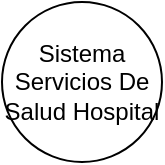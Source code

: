 <mxfile version="21.7.4" type="device" pages="17">
  <diagram id="f-gP8L0EFtM4Tl94B60-" name="Big Picture">
    <mxGraphModel dx="828" dy="473" grid="1" gridSize="10" guides="1" tooltips="1" connect="1" arrows="1" fold="1" page="1" pageScale="1" pageWidth="827" pageHeight="1169" math="0" shadow="0">
      <root>
        <mxCell id="0" />
        <mxCell id="1" parent="0" />
        <UserObject label="Sistema Servicios De Salud Hospital" link="data:page/id,id951W6fkdwoFkW0B2ZW" id="vuHTm88qNZ9Q6YfeGn3f-1">
          <mxCell style="ellipse;whiteSpace=wrap;html=1;aspect=fixed;" parent="1" vertex="1">
            <mxGeometry x="370" y="210" width="80" height="80" as="geometry" />
          </mxCell>
        </UserObject>
      </root>
    </mxGraphModel>
  </diagram>
  <diagram id="id951W6fkdwoFkW0B2ZW" name="Modelo Estrategico">
    <mxGraphModel dx="553" dy="788" grid="1" gridSize="10" guides="1" tooltips="1" connect="1" arrows="1" fold="1" page="1" pageScale="1" pageWidth="827" pageHeight="1169" math="0" shadow="0">
      <root>
        <mxCell id="0" />
        <mxCell id="1" parent="0" />
        <mxCell id="8D4_OP1pRpUboJHhvlmV-3" style="edgeStyle=orthogonalEdgeStyle;rounded=0;orthogonalLoop=1;jettySize=auto;html=1;" parent="1" source="8D4_OP1pRpUboJHhvlmV-4" target="8D4_OP1pRpUboJHhvlmV-23" edge="1">
          <mxGeometry relative="1" as="geometry" />
        </mxCell>
        <mxCell id="8D4_OP1pRpUboJHhvlmV-4" value="ProfesionalesSalud" style="ellipse;whiteSpace=wrap;html=1;fillColor=#dae8fc;strokeColor=#6c8ebf;" parent="1" vertex="1">
          <mxGeometry x="2000" y="1332.5" width="120" height="80" as="geometry" />
        </mxCell>
        <mxCell id="8D4_OP1pRpUboJHhvlmV-5" style="edgeStyle=orthogonalEdgeStyle;rounded=0;orthogonalLoop=1;jettySize=auto;html=1;" parent="1" source="8D4_OP1pRpUboJHhvlmV-6" target="8D4_OP1pRpUboJHhvlmV-23" edge="1">
          <mxGeometry relative="1" as="geometry" />
        </mxCell>
        <mxCell id="8D4_OP1pRpUboJHhvlmV-6" value="Pacientes" style="ellipse;whiteSpace=wrap;html=1;fillColor=#dae8fc;strokeColor=#6c8ebf;" parent="1" vertex="1">
          <mxGeometry x="1300" y="1070" width="120" height="80" as="geometry" />
        </mxCell>
        <mxCell id="8D4_OP1pRpUboJHhvlmV-8" value="ServiciosSalud" style="ellipse;whiteSpace=wrap;html=1;fillColor=#dae8fc;strokeColor=#6c8ebf;" parent="1" vertex="1">
          <mxGeometry x="2240" y="1080" width="120" height="80" as="geometry" />
        </mxCell>
        <mxCell id="8D4_OP1pRpUboJHhvlmV-9" value="Pqrs" style="ellipse;whiteSpace=wrap;html=1;fillColor=#dae8fc;strokeColor=#6c8ebf;" parent="1" vertex="1">
          <mxGeometry x="1446" y="760" width="120" height="80" as="geometry" />
        </mxCell>
        <mxCell id="8D4_OP1pRpUboJHhvlmV-10" value="InformacionHospital" style="ellipse;whiteSpace=wrap;html=1;fillColor=#dae8fc;strokeColor=#6c8ebf;" parent="1" vertex="1">
          <mxGeometry x="2190" y="730" width="120" height="80" as="geometry" />
        </mxCell>
        <mxCell id="8D4_OP1pRpUboJHhvlmV-12" style="edgeStyle=orthogonalEdgeStyle;rounded=0;orthogonalLoop=1;jettySize=auto;html=1;" parent="1" source="8D4_OP1pRpUboJHhvlmV-13" target="8D4_OP1pRpUboJHhvlmV-23" edge="1">
          <mxGeometry relative="1" as="geometry" />
        </mxCell>
        <mxCell id="8D4_OP1pRpUboJHhvlmV-13" value="Pagos" style="ellipse;whiteSpace=wrap;html=1;fillColor=#dae8fc;strokeColor=#6c8ebf;" parent="1" vertex="1">
          <mxGeometry x="1740" y="840" width="120" height="80" as="geometry" />
        </mxCell>
        <mxCell id="rvGmMbiouoQunBcl6Ett-3" style="edgeStyle=orthogonalEdgeStyle;rounded=0;orthogonalLoop=1;jettySize=auto;html=1;" parent="1" source="8D4_OP1pRpUboJHhvlmV-15" target="8D4_OP1pRpUboJHhvlmV-6" edge="1">
          <mxGeometry relative="1" as="geometry" />
        </mxCell>
        <mxCell id="8D4_OP1pRpUboJHhvlmV-15" value="A&lt;br&gt;C&lt;br&gt;L" style="rounded=0;whiteSpace=wrap;html=1;rotation=30;" parent="1" vertex="1">
          <mxGeometry x="1498" y="1501" width="30" height="65" as="geometry" />
        </mxCell>
        <mxCell id="8D4_OP1pRpUboJHhvlmV-16" style="edgeStyle=orthogonalEdgeStyle;rounded=0;orthogonalLoop=1;jettySize=auto;html=1;" parent="1" source="8D4_OP1pRpUboJHhvlmV-17" target="8D4_OP1pRpUboJHhvlmV-6" edge="1">
          <mxGeometry relative="1" as="geometry">
            <mxPoint x="1261" y="1110" as="targetPoint" />
          </mxGeometry>
        </mxCell>
        <mxCell id="8D4_OP1pRpUboJHhvlmV-17" value="A&lt;br&gt;C&lt;br&gt;L" style="rounded=0;whiteSpace=wrap;html=1;" parent="1" vertex="1">
          <mxGeometry x="1440" y="767.5" width="30" height="65" as="geometry" />
        </mxCell>
        <mxCell id="8D4_OP1pRpUboJHhvlmV-18" value="D" style="text;html=1;strokeColor=none;fillColor=none;align=center;verticalAlign=middle;whiteSpace=wrap;rounded=0;" parent="1" vertex="1">
          <mxGeometry x="1540" y="1497.5" width="60" height="30" as="geometry" />
        </mxCell>
        <mxCell id="8D4_OP1pRpUboJHhvlmV-22" style="edgeStyle=orthogonalEdgeStyle;rounded=0;orthogonalLoop=1;jettySize=auto;html=1;entryX=0.5;entryY=0;entryDx=0;entryDy=0;endArrow=none;endFill=0;startArrow=classic;startFill=1;" parent="1" target="8D4_OP1pRpUboJHhvlmV-2" edge="1">
          <mxGeometry relative="1" as="geometry">
            <mxPoint x="1750" y="1140" as="sourcePoint" />
            <Array as="points">
              <mxPoint x="1581" y="1140" />
            </Array>
          </mxGeometry>
        </mxCell>
        <mxCell id="8D4_OP1pRpUboJHhvlmV-23" value="Notificaciones" style="ellipse;whiteSpace=wrap;html=1;fillColor=#dae8fc;strokeColor=#6c8ebf;" parent="1" vertex="1">
          <mxGeometry x="1740" y="1070" width="120" height="80" as="geometry" />
        </mxCell>
        <mxCell id="8D4_OP1pRpUboJHhvlmV-27" style="edgeStyle=orthogonalEdgeStyle;rounded=0;orthogonalLoop=1;jettySize=auto;html=1;entryX=0.5;entryY=1;entryDx=0;entryDy=0;" parent="1" source="8D4_OP1pRpUboJHhvlmV-28" target="8D4_OP1pRpUboJHhvlmV-8" edge="1">
          <mxGeometry relative="1" as="geometry" />
        </mxCell>
        <mxCell id="8D4_OP1pRpUboJHhvlmV-28" value="A&lt;br&gt;C&lt;br&gt;L" style="rounded=0;whiteSpace=wrap;html=1;rotation=0;" parent="1" vertex="1">
          <mxGeometry x="2110" y="1337.5" width="30" height="65" as="geometry" />
        </mxCell>
        <mxCell id="8D4_OP1pRpUboJHhvlmV-34" value="Partnership" style="text;html=1;strokeColor=none;fillColor=none;align=center;verticalAlign=middle;whiteSpace=wrap;rounded=0;" parent="1" vertex="1">
          <mxGeometry x="1521" y="1104.5" width="60" height="30" as="geometry" />
        </mxCell>
        <mxCell id="8D4_OP1pRpUboJHhvlmV-35" value="U" style="text;html=1;strokeColor=none;fillColor=none;align=center;verticalAlign=middle;whiteSpace=wrap;rounded=0;" parent="1" vertex="1">
          <mxGeometry x="1701" y="1082.5" width="60" height="30" as="geometry" />
        </mxCell>
        <mxCell id="8D4_OP1pRpUboJHhvlmV-37" value="D" style="text;html=1;strokeColor=none;fillColor=none;align=center;verticalAlign=middle;whiteSpace=wrap;rounded=0;" parent="1" vertex="1">
          <mxGeometry x="1400" y="1074.5" width="60" height="30" as="geometry" />
        </mxCell>
        <mxCell id="8D4_OP1pRpUboJHhvlmV-38" value="Partnership" style="text;html=1;strokeColor=none;fillColor=none;align=center;verticalAlign=middle;whiteSpace=wrap;rounded=0;" parent="1" vertex="1">
          <mxGeometry x="1812" y="980" width="60" height="30" as="geometry" />
        </mxCell>
        <mxCell id="8D4_OP1pRpUboJHhvlmV-39" value="U" style="text;html=1;strokeColor=none;fillColor=none;align=center;verticalAlign=middle;whiteSpace=wrap;rounded=0;" parent="1" vertex="1">
          <mxGeometry x="1745" y="1046.5" width="60" height="30" as="geometry" />
        </mxCell>
        <mxCell id="8D4_OP1pRpUboJHhvlmV-40" value="D" style="text;html=1;strokeColor=none;fillColor=none;align=center;verticalAlign=middle;whiteSpace=wrap;rounded=0;" parent="1" vertex="1">
          <mxGeometry x="1755" y="910" width="60" height="30" as="geometry" />
        </mxCell>
        <mxCell id="8D4_OP1pRpUboJHhvlmV-44" value="U" style="text;html=1;strokeColor=none;fillColor=none;align=center;verticalAlign=middle;whiteSpace=wrap;rounded=0;" parent="1" vertex="1">
          <mxGeometry x="1783" y="1156" width="60" height="30" as="geometry" />
        </mxCell>
        <mxCell id="8D4_OP1pRpUboJHhvlmV-45" value="Partnership" style="text;html=1;strokeColor=none;fillColor=none;align=center;verticalAlign=middle;whiteSpace=wrap;rounded=0;" parent="1" vertex="1">
          <mxGeometry x="1740" y="1270" width="60" height="30" as="geometry" />
        </mxCell>
        <mxCell id="8D4_OP1pRpUboJHhvlmV-46" value="D" style="text;html=1;strokeColor=none;fillColor=none;align=center;verticalAlign=middle;whiteSpace=wrap;rounded=0;" parent="1" vertex="1">
          <mxGeometry x="1960" y="1340" width="60" height="30" as="geometry" />
        </mxCell>
        <mxCell id="TN27hiOInvbkQncQTrKQ-1" value="HistoriasClinicas" style="ellipse;whiteSpace=wrap;html=1;fillColor=#dae8fc;strokeColor=#6c8ebf;" parent="1" vertex="1">
          <mxGeometry x="1020" y="1402.5" width="120" height="80" as="geometry" />
        </mxCell>
        <mxCell id="TN27hiOInvbkQncQTrKQ-6" style="edgeStyle=orthogonalEdgeStyle;rounded=0;orthogonalLoop=1;jettySize=auto;html=1;exitX=0;exitY=0.5;exitDx=0;exitDy=0;" parent="1" edge="1">
          <mxGeometry relative="1" as="geometry">
            <mxPoint x="1581" y="1527.5" as="sourcePoint" />
            <mxPoint x="1581" y="1527.5" as="targetPoint" />
          </mxGeometry>
        </mxCell>
        <mxCell id="TN27hiOInvbkQncQTrKQ-14" value="Partnership" style="text;html=1;strokeColor=none;fillColor=none;align=center;verticalAlign=middle;whiteSpace=wrap;rounded=0;" parent="1" vertex="1">
          <mxGeometry x="1581" y="1320" width="60" height="30" as="geometry" />
        </mxCell>
        <mxCell id="TN27hiOInvbkQncQTrKQ-16" value="Agenda" style="ellipse;whiteSpace=wrap;html=1;fillColor=#dae8fc;strokeColor=#6c8ebf;" parent="1" vertex="1">
          <mxGeometry x="1800" y="1437.5" width="120" height="80" as="geometry" />
        </mxCell>
        <mxCell id="y8iFrowliIGVIFlUNxYH-9" style="edgeStyle=orthogonalEdgeStyle;rounded=0;orthogonalLoop=1;jettySize=auto;html=1;entryX=0;entryY=1;entryDx=0;entryDy=0;" parent="1" source="TN27hiOInvbkQncQTrKQ-21" target="8D4_OP1pRpUboJHhvlmV-4" edge="1">
          <mxGeometry relative="1" as="geometry" />
        </mxCell>
        <mxCell id="TN27hiOInvbkQncQTrKQ-21" value="A&lt;br&gt;C&lt;br&gt;L" style="rounded=0;whiteSpace=wrap;html=1;rotation=0;" parent="1" vertex="1">
          <mxGeometry x="1901" y="1445" width="30" height="65" as="geometry" />
        </mxCell>
        <mxCell id="TN27hiOInvbkQncQTrKQ-24" value="" style="edgeStyle=orthogonalEdgeStyle;rounded=0;orthogonalLoop=1;jettySize=auto;html=1;" parent="1" target="8D4_OP1pRpUboJHhvlmV-2" edge="1">
          <mxGeometry relative="1" as="geometry">
            <mxPoint x="1581.039" y="1527.5" as="sourcePoint" />
            <mxPoint x="2060" y="1413" as="targetPoint" />
            <Array as="points" />
          </mxGeometry>
        </mxCell>
        <mxCell id="8D4_OP1pRpUboJHhvlmV-2" value="&amp;nbsp;Citas" style="ellipse;whiteSpace=wrap;html=1;fillColor=#dae8fc;strokeColor=#6c8ebf;" parent="1" vertex="1">
          <mxGeometry x="1521" y="1520" width="120" height="80" as="geometry" />
        </mxCell>
        <mxCell id="TN27hiOInvbkQncQTrKQ-28" style="edgeStyle=orthogonalEdgeStyle;rounded=0;orthogonalLoop=1;jettySize=auto;html=1;entryX=1;entryY=0.5;entryDx=0;entryDy=0;" parent="1" source="TN27hiOInvbkQncQTrKQ-26" target="8D4_OP1pRpUboJHhvlmV-13" edge="1">
          <mxGeometry relative="1" as="geometry">
            <Array as="points">
              <mxPoint x="2430" y="1580" />
              <mxPoint x="2430" y="880" />
            </Array>
          </mxGeometry>
        </mxCell>
        <mxCell id="TN27hiOInvbkQncQTrKQ-26" value="A&lt;br&gt;C&lt;br&gt;L" style="rounded=0;whiteSpace=wrap;html=1;rotation=50;" parent="1" vertex="1">
          <mxGeometry x="1596" y="1575" width="30" height="65" as="geometry" />
        </mxCell>
        <mxCell id="0p7pFsWKVs_mSZK8H1aN-11" style="edgeStyle=orthogonalEdgeStyle;rounded=0;orthogonalLoop=1;jettySize=auto;html=1;entryX=0;entryY=1;entryDx=0;entryDy=0;" parent="1" source="TN27hiOInvbkQncQTrKQ-29" target="8D4_OP1pRpUboJHhvlmV-6" edge="1">
          <mxGeometry relative="1" as="geometry">
            <Array as="points">
              <mxPoint x="1140" y="1138" />
            </Array>
          </mxGeometry>
        </mxCell>
        <mxCell id="TN27hiOInvbkQncQTrKQ-29" value="A&lt;br&gt;C&lt;br&gt;L" style="rounded=0;whiteSpace=wrap;html=1;rotation=-65;" parent="1" vertex="1">
          <mxGeometry x="1110" y="1370" width="30" height="65" as="geometry" />
        </mxCell>
        <mxCell id="CAuHzIOL3jRAJSkxjPB--1" value="Eps" style="ellipse;whiteSpace=wrap;html=1;fillColor=#dae8fc;strokeColor=#6c8ebf;" parent="1" vertex="1">
          <mxGeometry x="1050" y="740" width="120" height="80" as="geometry" />
        </mxCell>
        <mxCell id="y8iFrowliIGVIFlUNxYH-7" value="D" style="text;html=1;strokeColor=none;fillColor=none;align=center;verticalAlign=middle;whiteSpace=wrap;rounded=0;" parent="1" vertex="1">
          <mxGeometry x="2050" y="1412.5" width="60" height="30" as="geometry" />
        </mxCell>
        <mxCell id="0p7pFsWKVs_mSZK8H1aN-4" style="edgeStyle=orthogonalEdgeStyle;rounded=0;orthogonalLoop=1;jettySize=auto;html=1;entryX=1;entryY=0.5;entryDx=0;entryDy=0;" parent="1" source="0p7pFsWKVs_mSZK8H1aN-3" target="CAuHzIOL3jRAJSkxjPB--1" edge="1">
          <mxGeometry relative="1" as="geometry" />
        </mxCell>
        <mxCell id="0p7pFsWKVs_mSZK8H1aN-3" value="A&lt;br&gt;C&lt;br&gt;L" style="rounded=0;whiteSpace=wrap;html=1;rotation=45;" parent="1" vertex="1">
          <mxGeometry x="1290" y="1039.5" width="30" height="65" as="geometry" />
        </mxCell>
        <mxCell id="0p7pFsWKVs_mSZK8H1aN-10" style="edgeStyle=orthogonalEdgeStyle;rounded=0;orthogonalLoop=1;jettySize=auto;html=1;entryX=0.5;entryY=1;entryDx=0;entryDy=0;" parent="1" source="0p7pFsWKVs_mSZK8H1aN-5" target="TN27hiOInvbkQncQTrKQ-16" edge="1">
          <mxGeometry relative="1" as="geometry" />
        </mxCell>
        <mxCell id="0p7pFsWKVs_mSZK8H1aN-5" value="A&lt;br&gt;C&lt;br&gt;L" style="rounded=0;whiteSpace=wrap;html=1;rotation=-15;" parent="1" vertex="1">
          <mxGeometry x="1641" y="1510" width="30" height="65" as="geometry" />
        </mxCell>
      </root>
    </mxGraphModel>
  </diagram>
  <diagram id="PIE6hHLlo0h_Skqc-dLJ" name="contexto paciente">
    <mxGraphModel dx="828" dy="473" grid="1" gridSize="10" guides="1" tooltips="1" connect="1" arrows="1" fold="1" page="1" pageScale="1" pageWidth="827" pageHeight="1169" math="0" shadow="0">
      <root>
        <mxCell id="0" />
        <mxCell id="1" parent="0" />
        <mxCell id="luhJqqFwJ83zATpMTa8b-1" style="edgeStyle=orthogonalEdgeStyle;rounded=0;orthogonalLoop=1;jettySize=auto;html=1;entryX=0.5;entryY=1;entryDx=0;entryDy=0;endArrow=baseDash;endFill=0;" parent="1" source="luhJqqFwJ83zATpMTa8b-2" target="luhJqqFwJ83zATpMTa8b-3" edge="1">
          <mxGeometry relative="1" as="geometry" />
        </mxCell>
        <mxCell id="C3IKCqzkSUxtQn1o98qZ-3" style="edgeStyle=orthogonalEdgeStyle;rounded=0;orthogonalLoop=1;jettySize=auto;html=1;endArrow=none;endFill=0;" parent="1" source="luhJqqFwJ83zATpMTa8b-2" target="Ynrq4XVP8u5dJY4bynat-2" edge="1">
          <mxGeometry relative="1" as="geometry" />
        </mxCell>
        <mxCell id="gDXNGB6cln27-LpeeeOH-2" style="edgeStyle=orthogonalEdgeStyle;rounded=0;orthogonalLoop=1;jettySize=auto;html=1;endArrow=none;endFill=0;" parent="1" source="luhJqqFwJ83zATpMTa8b-2" target="gDXNGB6cln27-LpeeeOH-1" edge="1">
          <mxGeometry relative="1" as="geometry" />
        </mxCell>
        <mxCell id="luhJqqFwJ83zATpMTa8b-2" value="Paciente" style="rounded=0;whiteSpace=wrap;html=1;fillColor=#b1ddf0;strokeColor=#10739e;" parent="1" vertex="1">
          <mxGeometry x="420" y="708" width="120" height="60" as="geometry" />
        </mxCell>
        <mxCell id="luhJqqFwJ83zATpMTa8b-3" value="TipoIdentificacion" style="rounded=0;whiteSpace=wrap;html=1;" parent="1" vertex="1">
          <mxGeometry x="420" y="555" width="120" height="60" as="geometry" />
        </mxCell>
        <mxCell id="luhJqqFwJ83zATpMTa8b-4" value="" style="endArrow=classic;html=1;rounded=0;" parent="1" edge="1">
          <mxGeometry width="50" height="50" relative="1" as="geometry">
            <mxPoint x="428" y="636" as="sourcePoint" />
            <mxPoint x="428" y="675" as="targetPoint" />
          </mxGeometry>
        </mxCell>
        <mxCell id="luhJqqFwJ83zATpMTa8b-5" value="Está" style="text;html=1;strokeColor=none;fillColor=none;align=center;verticalAlign=middle;whiteSpace=wrap;rounded=0;" parent="1" vertex="1">
          <mxGeometry x="425" y="651" width="60" height="30" as="geometry" />
        </mxCell>
        <mxCell id="luhJqqFwJ83zATpMTa8b-6" value="" style="endArrow=classic;html=1;rounded=0;" parent="1" edge="1">
          <mxGeometry width="50" height="50" relative="1" as="geometry">
            <mxPoint x="526" y="677" as="sourcePoint" />
            <mxPoint x="526" y="637" as="targetPoint" />
            <Array as="points" />
          </mxGeometry>
        </mxCell>
        <mxCell id="luhJqqFwJ83zATpMTa8b-7" value="tiene" style="text;html=1;strokeColor=none;fillColor=none;align=center;verticalAlign=middle;whiteSpace=wrap;rounded=0;" parent="1" vertex="1">
          <mxGeometry x="480" y="648" width="50" height="30" as="geometry" />
        </mxCell>
        <mxCell id="luhJqqFwJ83zATpMTa8b-12" value="0...*" style="text;html=1;strokeColor=none;fillColor=none;align=center;verticalAlign=middle;whiteSpace=wrap;rounded=0;" parent="1" vertex="1">
          <mxGeometry x="431" y="682" width="60" height="30" as="geometry" />
        </mxCell>
        <mxCell id="luhJqqFwJ83zATpMTa8b-13" value="1" style="text;html=1;strokeColor=none;fillColor=none;align=center;verticalAlign=middle;whiteSpace=wrap;rounded=0;" parent="1" vertex="1">
          <mxGeometry x="466" y="612" width="60" height="30" as="geometry" />
        </mxCell>
        <mxCell id="luhJqqFwJ83zATpMTa8b-30" value="Pertenece" style="text;html=1;strokeColor=none;fillColor=none;align=center;verticalAlign=middle;whiteSpace=wrap;rounded=0;" parent="1" vertex="1">
          <mxGeometry x="570" y="710" width="50" height="30" as="geometry" />
        </mxCell>
        <mxCell id="luhJqqFwJ83zATpMTa8b-31" value="" style="endArrow=classic;html=1;rounded=0;" parent="1" edge="1">
          <mxGeometry width="50" height="50" relative="1" as="geometry">
            <mxPoint x="580" y="710" as="sourcePoint" />
            <mxPoint x="624" y="710" as="targetPoint" />
          </mxGeometry>
        </mxCell>
        <mxCell id="luhJqqFwJ83zATpMTa8b-33" value="" style="endArrow=classic;html=1;rounded=0;entryX=0.2;entryY=0.567;entryDx=0;entryDy=0;entryPerimeter=0;" parent="1" edge="1">
          <mxGeometry width="50" height="50" relative="1" as="geometry">
            <mxPoint x="630" y="766" as="sourcePoint" />
            <mxPoint x="587" y="766.01" as="targetPoint" />
          </mxGeometry>
        </mxCell>
        <mxCell id="luhJqqFwJ83zATpMTa8b-34" value="0...*" style="text;html=1;strokeColor=none;fillColor=none;align=center;verticalAlign=middle;whiteSpace=wrap;rounded=0;" parent="1" vertex="1">
          <mxGeometry x="530" y="740" width="60" height="30" as="geometry" />
        </mxCell>
        <mxCell id="luhJqqFwJ83zATpMTa8b-35" value="tiene" style="text;html=1;strokeColor=none;fillColor=none;align=center;verticalAlign=middle;whiteSpace=wrap;rounded=0;" parent="1" vertex="1">
          <mxGeometry x="579" y="740" width="60" height="30" as="geometry" />
        </mxCell>
        <mxCell id="Ynrq4XVP8u5dJY4bynat-2" value="Eps" style="rounded=0;whiteSpace=wrap;html=1;fillColor=#ffcd28;strokeColor=#d79b00;gradientColor=#ffa500;" parent="1" vertex="1">
          <mxGeometry x="660" y="708" width="120" height="60" as="geometry" />
        </mxCell>
        <mxCell id="Xq6BkuZW98UHKpm6RaO_-1" value="1" style="text;html=1;strokeColor=none;fillColor=none;align=center;verticalAlign=middle;whiteSpace=wrap;rounded=0;" parent="1" vertex="1">
          <mxGeometry x="620" y="712" width="60" height="30" as="geometry" />
        </mxCell>
        <mxCell id="gDXNGB6cln27-LpeeeOH-1" value="RegimenAfiliacion" style="rounded=0;whiteSpace=wrap;html=1;" parent="1" vertex="1">
          <mxGeometry x="190" y="708" width="120" height="60" as="geometry" />
        </mxCell>
        <mxCell id="gDXNGB6cln27-LpeeeOH-4" value="tiene" style="text;html=1;strokeColor=none;fillColor=none;align=center;verticalAlign=middle;whiteSpace=wrap;rounded=0;" parent="1" vertex="1">
          <mxGeometry x="330" y="710" width="50" height="30" as="geometry" />
        </mxCell>
        <mxCell id="gDXNGB6cln27-LpeeeOH-5" value="" style="endArrow=classic;html=1;rounded=0;" parent="1" edge="1">
          <mxGeometry width="50" height="50" relative="1" as="geometry">
            <mxPoint x="378" y="710" as="sourcePoint" />
            <mxPoint x="340" y="710" as="targetPoint" />
          </mxGeometry>
        </mxCell>
        <mxCell id="gDXNGB6cln27-LpeeeOH-6" value="" style="endArrow=classic;html=1;rounded=0;" parent="1" edge="1">
          <mxGeometry width="50" height="50" relative="1" as="geometry">
            <mxPoint x="343" y="765" as="sourcePoint" />
            <mxPoint x="384" y="765" as="targetPoint" />
          </mxGeometry>
        </mxCell>
        <mxCell id="gDXNGB6cln27-LpeeeOH-7" value="0...*" style="text;html=1;strokeColor=none;fillColor=none;align=center;verticalAlign=middle;whiteSpace=wrap;rounded=0;" parent="1" vertex="1">
          <mxGeometry x="377" y="730" width="60" height="30" as="geometry" />
        </mxCell>
        <mxCell id="gDXNGB6cln27-LpeeeOH-8" value="pertenece" style="text;html=1;strokeColor=none;fillColor=none;align=center;verticalAlign=middle;whiteSpace=wrap;rounded=0;" parent="1" vertex="1">
          <mxGeometry x="330" y="730" width="60" height="30" as="geometry" />
        </mxCell>
        <mxCell id="gDXNGB6cln27-LpeeeOH-9" value="1" style="text;html=1;strokeColor=none;fillColor=none;align=center;verticalAlign=middle;whiteSpace=wrap;rounded=0;" parent="1" vertex="1">
          <mxGeometry x="291" y="712" width="60" height="30" as="geometry" />
        </mxCell>
      </root>
    </mxGraphModel>
  </diagram>
  <diagram id="0k1nsuoWJ2h8fDdRICww" name="even storming Paciente">
    <mxGraphModel dx="828" dy="473" grid="1" gridSize="10" guides="1" tooltips="1" connect="1" arrows="1" fold="1" page="1" pageScale="1" pageWidth="827" pageHeight="1169" math="0" shadow="0">
      <root>
        <mxCell id="0" />
        <mxCell id="1" parent="0" />
        <mxCell id="jdrNyODXTGYQBtJXcxH0-2" value="" style="endArrow=none;html=1;rounded=0;dashed=1;" parent="1" edge="1">
          <mxGeometry width="50" height="50" relative="1" as="geometry">
            <mxPoint x="170" y="890" as="sourcePoint" />
            <mxPoint x="170" y="440" as="targetPoint" />
          </mxGeometry>
        </mxCell>
        <mxCell id="HhmYHb3h5UYn3xe4wvYQ-1" style="edgeStyle=orthogonalEdgeStyle;rounded=0;orthogonalLoop=1;jettySize=auto;html=1;dashed=1;fillColor=#f0a30a;strokeColor=#BD7000;" parent="1" source="td4J70SsNVdJj0LK-5ko-2" target="td4J70SsNVdJj0LK-5ko-28" edge="1">
          <mxGeometry relative="1" as="geometry" />
        </mxCell>
        <mxCell id="td4J70SsNVdJj0LK-5ko-2" value="paciente" style="rounded=0;whiteSpace=wrap;html=1;fillColor=#dae8fc;gradientColor=#7ea6e0;strokeColor=#6c8ebf;" parent="1" vertex="1">
          <mxGeometry x="315" y="480" width="120" height="60" as="geometry" />
        </mxCell>
        <mxCell id="i5GY8R7kHshnEvfKa31J-2" style="edgeStyle=orthogonalEdgeStyle;rounded=0;orthogonalLoop=1;jettySize=auto;html=1;entryX=0;entryY=0.5;entryDx=0;entryDy=0;fillColor=#e1d5e7;strokeColor=#9673a6;dashed=1;" parent="1" source="td4J70SsNVdJj0LK-5ko-3" target="td4J70SsNVdJj0LK-5ko-2" edge="1">
          <mxGeometry relative="1" as="geometry" />
        </mxCell>
        <mxCell id="td4J70SsNVdJj0LK-5ko-3" value="TipoIdentificacion" style="rounded=0;whiteSpace=wrap;html=1;" parent="1" vertex="1">
          <mxGeometry x="120" y="480" width="120" height="60" as="geometry" />
        </mxCell>
        <mxCell id="td4J70SsNVdJj0LK-5ko-34" value="&lt;font style=&quot;font-size: 17px;&quot;&gt;1&lt;/font&gt;" style="ellipse;whiteSpace=wrap;html=1;aspect=fixed;fontColor=#FFFFFF;gradientColor=default;" parent="1" vertex="1">
          <mxGeometry x="140" y="360" width="80" height="80" as="geometry" />
        </mxCell>
        <mxCell id="td4J70SsNVdJj0LK-5ko-35" value="&lt;span style=&quot;font-size: 17px;&quot;&gt;2&lt;/span&gt;" style="ellipse;whiteSpace=wrap;html=1;aspect=fixed;fontColor=#FFFFFF;gradientColor=default;" parent="1" vertex="1">
          <mxGeometry x="330" y="360" width="80" height="80" as="geometry" />
        </mxCell>
        <mxCell id="td4J70SsNVdJj0LK-5ko-36" value="&lt;span style=&quot;font-size: 17px;&quot;&gt;3&lt;/span&gt;" style="ellipse;whiteSpace=wrap;html=1;aspect=fixed;fontColor=#FFFFFF;gradientColor=default;shadow=0;" parent="1" vertex="1">
          <mxGeometry x="490" y="360" width="80" height="80" as="geometry" />
        </mxCell>
        <mxCell id="td4J70SsNVdJj0LK-5ko-28" value="RegimenAfiliacion" style="rounded=0;whiteSpace=wrap;html=1;" parent="1" vertex="1">
          <mxGeometry x="480" y="480" width="120" height="60" as="geometry" />
        </mxCell>
        <mxCell id="aBj86iJF30RI36XOk_m--2" style="edgeStyle=orthogonalEdgeStyle;rounded=0;orthogonalLoop=1;jettySize=auto;html=1;entryX=0.5;entryY=1;entryDx=0;entryDy=0;dashed=1;fillColor=#e3c800;strokeColor=#B09500;" parent="1" source="jdrNyODXTGYQBtJXcxH0-1" target="td4J70SsNVdJj0LK-5ko-28" edge="1">
          <mxGeometry relative="1" as="geometry" />
        </mxCell>
        <mxCell id="jdrNyODXTGYQBtJXcxH0-1" value="Eps" style="rounded=0;whiteSpace=wrap;html=1;fillColor=#ffcd28;gradientColor=#ffa500;strokeColor=#d79b00;" parent="1" vertex="1">
          <mxGeometry x="120" y="620" width="120" height="60" as="geometry" />
        </mxCell>
        <mxCell id="jdrNyODXTGYQBtJXcxH0-3" value="" style="endArrow=none;html=1;rounded=0;dashed=1;" parent="1" edge="1">
          <mxGeometry width="50" height="50" relative="1" as="geometry">
            <mxPoint x="370" y="890" as="sourcePoint" />
            <mxPoint x="370" y="440" as="targetPoint" />
          </mxGeometry>
        </mxCell>
        <mxCell id="jdrNyODXTGYQBtJXcxH0-4" value="" style="endArrow=none;html=1;rounded=0;dashed=1;" parent="1" edge="1">
          <mxGeometry width="50" height="50" relative="1" as="geometry">
            <mxPoint x="530" y="890" as="sourcePoint" />
            <mxPoint x="530" y="440" as="targetPoint" />
          </mxGeometry>
        </mxCell>
      </root>
    </mxGraphModel>
  </diagram>
  <diagram id="xNNlZgJD0xDEGUO6ZefY" name="Contexto Cita">
    <mxGraphModel dx="828" dy="473" grid="1" gridSize="10" guides="1" tooltips="1" connect="1" arrows="1" fold="1" page="1" pageScale="1" pageWidth="827" pageHeight="1169" math="0" shadow="0">
      <root>
        <mxCell id="0" />
        <mxCell id="1" parent="0" />
        <mxCell id="A-eCCHtc7jYnIh7KzxA1-4" style="edgeStyle=orthogonalEdgeStyle;rounded=0;orthogonalLoop=1;jettySize=auto;html=1;endArrow=baseDash;endFill=0;" parent="1" source="E8Qt5LzogScPy4axkxT5-1" target="A-eCCHtc7jYnIh7KzxA1-1" edge="1">
          <mxGeometry relative="1" as="geometry" />
        </mxCell>
        <mxCell id="tBYRyDn4mN2obBCWmyyy-1" style="edgeStyle=orthogonalEdgeStyle;rounded=0;orthogonalLoop=1;jettySize=auto;html=1;endArrow=none;endFill=0;" parent="1" target="PoC2sZ808w3HCSPgf4t3-1" edge="1">
          <mxGeometry relative="1" as="geometry">
            <mxPoint x="470" y="316" as="sourcePoint" />
          </mxGeometry>
        </mxCell>
        <mxCell id="6f2vpsnfhBHu7YBQSbIM-2" style="edgeStyle=orthogonalEdgeStyle;rounded=0;orthogonalLoop=1;jettySize=auto;html=1;endArrow=none;endFill=0;" parent="1" source="E8Qt5LzogScPy4axkxT5-1" target="6f2vpsnfhBHu7YBQSbIM-1" edge="1">
          <mxGeometry relative="1" as="geometry" />
        </mxCell>
        <mxCell id="E8Qt5LzogScPy4axkxT5-1" value="Cita" style="rounded=0;whiteSpace=wrap;html=1;fillColor=#d5e8d4;strokeColor=#82b366;gradientColor=#97d077;" parent="1" vertex="1">
          <mxGeometry x="350" y="270" width="120" height="60" as="geometry" />
        </mxCell>
        <mxCell id="A-eCCHtc7jYnIh7KzxA1-1" value="ProfesionalSalud" style="rounded=0;whiteSpace=wrap;html=1;fillColor=#008a00;fontColor=#ffffff;strokeColor=#005700;" parent="1" vertex="1">
          <mxGeometry x="350" y="411" width="120" height="60" as="geometry" />
        </mxCell>
        <mxCell id="A-eCCHtc7jYnIh7KzxA1-12" value="" style="endArrow=classic;html=1;rounded=0;" parent="1" edge="1">
          <mxGeometry width="50" height="50" relative="1" as="geometry">
            <mxPoint x="363" y="356" as="sourcePoint" />
            <mxPoint x="363" y="393" as="targetPoint" />
          </mxGeometry>
        </mxCell>
        <mxCell id="A-eCCHtc7jYnIh7KzxA1-16" value="tiene" style="text;html=1;strokeColor=none;fillColor=none;align=center;verticalAlign=middle;whiteSpace=wrap;rounded=0;" parent="1" vertex="1">
          <mxGeometry x="359" y="359" width="60" height="30" as="geometry" />
        </mxCell>
        <mxCell id="A-eCCHtc7jYnIh7KzxA1-17" value="1" style="text;html=1;strokeColor=none;fillColor=none;align=center;verticalAlign=middle;whiteSpace=wrap;rounded=0;" parent="1" vertex="1">
          <mxGeometry x="361" y="390" width="60" height="30" as="geometry" />
        </mxCell>
        <mxCell id="A-eCCHtc7jYnIh7KzxA1-18" value="" style="endArrow=classic;html=1;rounded=0;exitX=1;exitY=0.75;exitDx=0;exitDy=0;" parent="1" source="A-eCCHtc7jYnIh7KzxA1-19" edge="1">
          <mxGeometry width="50" height="50" relative="1" as="geometry">
            <mxPoint x="458" y="412" as="sourcePoint" />
            <mxPoint x="458" y="342" as="targetPoint" />
          </mxGeometry>
        </mxCell>
        <mxCell id="A-eCCHtc7jYnIh7KzxA1-19" value="tiene" style="text;html=1;strokeColor=none;fillColor=none;align=center;verticalAlign=middle;whiteSpace=wrap;rounded=0;" parent="1" vertex="1">
          <mxGeometry x="398" y="360" width="60" height="30" as="geometry" />
        </mxCell>
        <mxCell id="A-eCCHtc7jYnIh7KzxA1-20" value="0...*" style="text;html=1;strokeColor=none;fillColor=none;align=center;verticalAlign=middle;whiteSpace=wrap;rounded=0;" parent="1" vertex="1">
          <mxGeometry x="400" y="330" width="60" height="30" as="geometry" />
        </mxCell>
        <mxCell id="CInPmuUkrF3RqrQIIi2b-1" style="edgeStyle=orthogonalEdgeStyle;rounded=0;orthogonalLoop=1;jettySize=auto;html=1;entryX=0.442;entryY=0.983;entryDx=0;entryDy=0;endArrow=none;endFill=0;entryPerimeter=0;" parent="1" edge="1">
          <mxGeometry relative="1" as="geometry">
            <mxPoint x="633" y="286" as="sourcePoint" />
            <mxPoint x="642.04" y="168.98" as="targetPoint" />
            <Array as="points">
              <mxPoint x="633" y="287" />
              <mxPoint x="641" y="287" />
              <mxPoint x="641" y="235" />
              <mxPoint x="642" y="235" />
            </Array>
          </mxGeometry>
        </mxCell>
        <mxCell id="PoC2sZ808w3HCSPgf4t3-1" value="Factura" style="rounded=0;whiteSpace=wrap;html=1;fillColor=#76608a;strokeColor=#432D57;fontColor=#ffffff;" parent="1" vertex="1">
          <mxGeometry x="590" y="287" width="120" height="60" as="geometry" />
        </mxCell>
        <mxCell id="PoC2sZ808w3HCSPgf4t3-4" value="" style="endArrow=classic;html=1;rounded=0;" parent="1" edge="1">
          <mxGeometry width="50" height="50" relative="1" as="geometry">
            <mxPoint x="536" y="356" as="sourcePoint" />
            <mxPoint x="506" y="356" as="targetPoint" />
          </mxGeometry>
        </mxCell>
        <mxCell id="PoC2sZ808w3HCSPgf4t3-5" value="genera" style="text;html=1;strokeColor=none;fillColor=none;align=center;verticalAlign=middle;whiteSpace=wrap;rounded=0;" parent="1" vertex="1">
          <mxGeometry x="491" y="286" width="60" height="30" as="geometry" />
        </mxCell>
        <mxCell id="PoC2sZ808w3HCSPgf4t3-6" value="1" style="text;html=1;strokeColor=none;fillColor=none;align=center;verticalAlign=middle;whiteSpace=wrap;rounded=0;" parent="1" vertex="1">
          <mxGeometry x="539" y="287" width="60" height="30" as="geometry" />
        </mxCell>
        <mxCell id="PoC2sZ808w3HCSPgf4t3-7" value="" style="endArrow=classic;html=1;rounded=0;" parent="1" edge="1">
          <mxGeometry width="50" height="50" relative="1" as="geometry">
            <mxPoint x="509" y="285" as="sourcePoint" />
            <mxPoint x="542" y="285" as="targetPoint" />
          </mxGeometry>
        </mxCell>
        <mxCell id="PoC2sZ808w3HCSPgf4t3-8" value="pertenece" style="text;html=1;strokeColor=none;fillColor=none;align=center;verticalAlign=middle;whiteSpace=wrap;rounded=0;" parent="1" vertex="1">
          <mxGeometry x="491" y="326" width="60" height="30" as="geometry" />
        </mxCell>
        <mxCell id="PoC2sZ808w3HCSPgf4t3-9" value="1" style="text;html=1;strokeColor=none;fillColor=none;align=center;verticalAlign=middle;whiteSpace=wrap;rounded=0;" parent="1" vertex="1">
          <mxGeometry x="458" y="320" width="60" height="30" as="geometry" />
        </mxCell>
        <mxCell id="6f2vpsnfhBHu7YBQSbIM-1" value="Agenda" style="rounded=0;whiteSpace=wrap;html=1;fillColor=#a0522d;fontColor=#ffffff;strokeColor=#6D1F00;" parent="1" vertex="1">
          <mxGeometry x="120" y="270" width="120" height="60" as="geometry" />
        </mxCell>
        <mxCell id="6f2vpsnfhBHu7YBQSbIM-4" value="" style="endArrow=classic;html=1;rounded=0;" parent="1" edge="1">
          <mxGeometry width="50" height="50" relative="1" as="geometry">
            <mxPoint x="307" y="267" as="sourcePoint" />
            <mxPoint x="277" y="267" as="targetPoint" />
          </mxGeometry>
        </mxCell>
        <mxCell id="6f2vpsnfhBHu7YBQSbIM-5" value="necesita" style="text;html=1;strokeColor=none;fillColor=none;align=center;verticalAlign=middle;whiteSpace=wrap;rounded=0;" parent="1" vertex="1">
          <mxGeometry x="261" y="268" width="60" height="30" as="geometry" />
        </mxCell>
        <mxCell id="6f2vpsnfhBHu7YBQSbIM-6" value="1" style="text;html=1;strokeColor=none;fillColor=none;align=center;verticalAlign=middle;whiteSpace=wrap;rounded=0;" parent="1" vertex="1">
          <mxGeometry x="220" y="271" width="60" height="30" as="geometry" />
        </mxCell>
        <mxCell id="6f2vpsnfhBHu7YBQSbIM-7" value="" style="endArrow=classic;html=1;rounded=0;" parent="1" edge="1">
          <mxGeometry width="50" height="50" relative="1" as="geometry">
            <mxPoint x="275.5" y="332" as="sourcePoint" />
            <mxPoint x="308.5" y="332" as="targetPoint" />
          </mxGeometry>
        </mxCell>
        <mxCell id="6f2vpsnfhBHu7YBQSbIM-8" value="tiene" style="text;html=1;strokeColor=none;fillColor=none;align=center;verticalAlign=middle;whiteSpace=wrap;rounded=0;" parent="1" vertex="1">
          <mxGeometry x="261" y="300" width="60" height="30" as="geometry" />
        </mxCell>
        <mxCell id="6f2vpsnfhBHu7YBQSbIM-9" value="0...*" style="text;html=1;strokeColor=none;fillColor=none;align=center;verticalAlign=middle;whiteSpace=wrap;rounded=0;" parent="1" vertex="1">
          <mxGeometry x="301" y="301" width="60" height="30" as="geometry" />
        </mxCell>
        <mxCell id="eTfskIR7WrZUVbz_GLng-7" style="edgeStyle=orthogonalEdgeStyle;rounded=0;orthogonalLoop=1;jettySize=auto;html=1;entryX=0.5;entryY=0;entryDx=0;entryDy=0;endArrow=none;endFill=0;" parent="1" source="eTfskIR7WrZUVbz_GLng-1" target="E8Qt5LzogScPy4axkxT5-1" edge="1">
          <mxGeometry relative="1" as="geometry" />
        </mxCell>
        <mxCell id="eTfskIR7WrZUVbz_GLng-1" value="EstadoCita" style="rounded=0;whiteSpace=wrap;html=1;" parent="1" vertex="1">
          <mxGeometry x="350" y="129" width="120" height="60" as="geometry" />
        </mxCell>
        <mxCell id="eTfskIR7WrZUVbz_GLng-2" value="" style="endArrow=classic;html=1;rounded=0;" parent="1" edge="1">
          <mxGeometry width="50" height="50" relative="1" as="geometry">
            <mxPoint x="353" y="216" as="sourcePoint" />
            <mxPoint x="353" y="253" as="targetPoint" />
          </mxGeometry>
        </mxCell>
        <mxCell id="eTfskIR7WrZUVbz_GLng-3" value="pertenece" style="text;html=1;strokeColor=none;fillColor=none;align=center;verticalAlign=middle;whiteSpace=wrap;rounded=0;" parent="1" vertex="1">
          <mxGeometry x="350" y="219" width="60" height="30" as="geometry" />
        </mxCell>
        <mxCell id="eTfskIR7WrZUVbz_GLng-4" value="" style="endArrow=classic;html=1;rounded=0;exitX=1;exitY=0.75;exitDx=0;exitDy=0;" parent="1" source="eTfskIR7WrZUVbz_GLng-5" edge="1">
          <mxGeometry width="50" height="50" relative="1" as="geometry">
            <mxPoint x="458" y="272" as="sourcePoint" />
            <mxPoint x="458" y="202" as="targetPoint" />
          </mxGeometry>
        </mxCell>
        <mxCell id="eTfskIR7WrZUVbz_GLng-5" value="tiene" style="text;html=1;strokeColor=none;fillColor=none;align=center;verticalAlign=middle;whiteSpace=wrap;rounded=0;" parent="1" vertex="1">
          <mxGeometry x="398" y="213" width="60" height="30" as="geometry" />
        </mxCell>
        <mxCell id="eTfskIR7WrZUVbz_GLng-8" value="1...*" style="text;html=1;strokeColor=none;fillColor=none;align=center;verticalAlign=middle;whiteSpace=wrap;rounded=0;" parent="1" vertex="1">
          <mxGeometry x="398" y="189" width="60" height="30" as="geometry" />
        </mxCell>
        <mxCell id="eTfskIR7WrZUVbz_GLng-9" value="1" style="text;html=1;strokeColor=none;fillColor=none;align=center;verticalAlign=middle;whiteSpace=wrap;rounded=0;" parent="1" vertex="1">
          <mxGeometry x="370" y="243" width="60" height="30" as="geometry" />
        </mxCell>
        <mxCell id="h_K4YuYnOC5xSbqrWOtB-1" value="Paciente" style="rounded=0;whiteSpace=wrap;html=1;fillColor=#cce5ff;strokeColor=#36393d;" parent="1" vertex="1">
          <mxGeometry x="580" y="110" width="120" height="60" as="geometry" />
        </mxCell>
        <mxCell id="h_K4YuYnOC5xSbqrWOtB-2" value="" style="endArrow=none;html=1;rounded=0;entryX=0;entryY=1;entryDx=0;entryDy=0;" parent="1" target="h_K4YuYnOC5xSbqrWOtB-1" edge="1">
          <mxGeometry width="50" height="50" relative="1" as="geometry">
            <mxPoint x="470" y="273" as="sourcePoint" />
            <mxPoint x="520" y="223" as="targetPoint" />
            <Array as="points">
              <mxPoint x="500" y="243" />
            </Array>
          </mxGeometry>
        </mxCell>
        <mxCell id="h_K4YuYnOC5xSbqrWOtB-3" value="está asociada" style="text;html=1;strokeColor=none;fillColor=none;align=center;verticalAlign=middle;whiteSpace=wrap;rounded=0;rotation=-45;" parent="1" vertex="1">
          <mxGeometry x="502" y="222" width="60" height="30" as="geometry" />
        </mxCell>
        <mxCell id="h_K4YuYnOC5xSbqrWOtB-4" value="1" style="text;html=1;strokeColor=none;fillColor=none;align=center;verticalAlign=middle;whiteSpace=wrap;rounded=0;" parent="1" vertex="1">
          <mxGeometry x="530" y="182" width="60" height="30" as="geometry" />
        </mxCell>
        <mxCell id="h_K4YuYnOC5xSbqrWOtB-5" value="" style="endArrow=classic;html=1;rounded=0;" parent="1" edge="1">
          <mxGeometry width="50" height="50" relative="1" as="geometry">
            <mxPoint x="541" y="259" as="sourcePoint" />
            <mxPoint x="575" y="222" as="targetPoint" />
          </mxGeometry>
        </mxCell>
        <mxCell id="h_K4YuYnOC5xSbqrWOtB-6" value="agenda" style="text;html=1;strokeColor=none;fillColor=none;align=center;verticalAlign=middle;whiteSpace=wrap;rounded=0;rotation=-45;" parent="1" vertex="1">
          <mxGeometry x="479" y="192" width="60" height="30" as="geometry" />
        </mxCell>
        <mxCell id="h_K4YuYnOC5xSbqrWOtB-7" value="1" style="text;html=1;strokeColor=none;fillColor=none;align=center;verticalAlign=middle;whiteSpace=wrap;rounded=0;rotation=-45;" parent="1" vertex="1">
          <mxGeometry x="442" y="230" width="60" height="30" as="geometry" />
        </mxCell>
        <mxCell id="3PP_ndgVcpgULAT9KlqS-1" value="Text" style="text;html=1;strokeColor=none;fillColor=none;align=center;verticalAlign=middle;whiteSpace=wrap;rounded=0;" parent="1" vertex="1">
          <mxGeometry x="190" y="152" width="60" height="30" as="geometry" />
        </mxCell>
        <mxCell id="3PP_ndgVcpgULAT9KlqS-3" value="" style="endArrow=classic;html=1;rounded=0;" parent="1" edge="1">
          <mxGeometry width="50" height="50" relative="1" as="geometry">
            <mxPoint x="590" y="215.5" as="sourcePoint" />
            <mxPoint x="590" y="252.5" as="targetPoint" />
          </mxGeometry>
        </mxCell>
        <mxCell id="3PP_ndgVcpgULAT9KlqS-4" value="pertenece" style="text;html=1;strokeColor=none;fillColor=none;align=center;verticalAlign=middle;whiteSpace=wrap;rounded=0;" parent="1" vertex="1">
          <mxGeometry x="640" y="212" width="60" height="30" as="geometry" />
        </mxCell>
        <mxCell id="3PP_ndgVcpgULAT9KlqS-5" value="" style="endArrow=classic;html=1;rounded=0;" parent="1" edge="1">
          <mxGeometry width="50" height="50" relative="1" as="geometry">
            <mxPoint x="708" y="237" as="sourcePoint" />
            <mxPoint x="708" y="208.25" as="targetPoint" />
          </mxGeometry>
        </mxCell>
        <mxCell id="3PP_ndgVcpgULAT9KlqS-7" value="1" style="text;html=1;strokeColor=none;fillColor=none;align=center;verticalAlign=middle;whiteSpace=wrap;rounded=0;" parent="1" vertex="1">
          <mxGeometry x="630" y="170" width="60" height="30" as="geometry" />
        </mxCell>
        <mxCell id="3PP_ndgVcpgULAT9KlqS-9" value="tiene" style="text;html=1;strokeColor=none;fillColor=none;align=center;verticalAlign=middle;whiteSpace=wrap;rounded=0;" parent="1" vertex="1">
          <mxGeometry x="585" y="218" width="60" height="30" as="geometry" />
        </mxCell>
        <mxCell id="3PP_ndgVcpgULAT9KlqS-10" value="1" style="text;html=1;strokeColor=none;fillColor=none;align=center;verticalAlign=middle;whiteSpace=wrap;rounded=0;" parent="1" vertex="1">
          <mxGeometry x="590" y="257" width="60" height="30" as="geometry" />
        </mxCell>
      </root>
    </mxGraphModel>
  </diagram>
  <diagram id="s5BbiyJrS_4CRoqKiGfq" name="even storming Cita">
    <mxGraphModel dx="828" dy="473" grid="1" gridSize="10" guides="1" tooltips="1" connect="1" arrows="1" fold="1" page="1" pageScale="1" pageWidth="827" pageHeight="1169" math="0" shadow="0">
      <root>
        <mxCell id="0" />
        <mxCell id="1" parent="0" />
        <mxCell id="uXTvXM_JDZx1muDeKCZz-2" style="edgeStyle=orthogonalEdgeStyle;rounded=0;orthogonalLoop=1;jettySize=auto;html=1;entryX=0;entryY=0.5;entryDx=0;entryDy=0;dashed=1;fillColor=#f8cecc;gradientColor=#ea6b66;strokeColor=#b85450;" parent="1" source="rAx96kWD_WkMMRPr3mDX-5" target="uXTvXM_JDZx1muDeKCZz-1" edge="1">
          <mxGeometry relative="1" as="geometry">
            <Array as="points">
              <mxPoint x="581" y="333" />
              <mxPoint x="581" y="350" />
            </Array>
          </mxGeometry>
        </mxCell>
        <mxCell id="uXTvXM_JDZx1muDeKCZz-4" style="edgeStyle=orthogonalEdgeStyle;rounded=0;orthogonalLoop=1;jettySize=auto;html=1;entryX=0;entryY=0.25;entryDx=0;entryDy=0;dashed=1;fillColor=#fff2cc;gradientColor=#ffd966;strokeColor=#d6b656;" parent="1" source="rAx96kWD_WkMMRPr3mDX-5" target="9bARr5taonfj8xyXja_0-1" edge="1">
          <mxGeometry relative="1" as="geometry">
            <Array as="points">
              <mxPoint x="480" y="225" />
            </Array>
          </mxGeometry>
        </mxCell>
        <mxCell id="rAx96kWD_WkMMRPr3mDX-5" value="Cita" style="rounded=0;whiteSpace=wrap;html=1;fillColor=#d5e8d4;strokeColor=#82b366;gradientColor=#97d077;" parent="1" vertex="1">
          <mxGeometry x="402" y="303" width="120" height="60" as="geometry" />
        </mxCell>
        <mxCell id="yotX3kL3J_Fp8L1N_yXX-2" style="edgeStyle=orthogonalEdgeStyle;rounded=0;orthogonalLoop=1;jettySize=auto;html=1;dashed=1;fillColor=#6d8764;strokeColor=#3A5431;" parent="1" source="rAx96kWD_WkMMRPr3mDX-6" target="rAx96kWD_WkMMRPr3mDX-5" edge="1">
          <mxGeometry relative="1" as="geometry">
            <Array as="points">
              <mxPoint x="462" y="230" />
            </Array>
          </mxGeometry>
        </mxCell>
        <mxCell id="rAx96kWD_WkMMRPr3mDX-6" value="ProfesionalSalud" style="rounded=0;whiteSpace=wrap;html=1;fillColor=#008a00;fontColor=#ffffff;strokeColor=#005700;" parent="1" vertex="1">
          <mxGeometry x="137" y="200" width="120" height="60" as="geometry" />
        </mxCell>
        <mxCell id="yotX3kL3J_Fp8L1N_yXX-4" style="edgeStyle=orthogonalEdgeStyle;rounded=0;orthogonalLoop=1;jettySize=auto;html=1;dashed=1;fillColor=#fad7ac;strokeColor=#b46504;" parent="1" source="rAx96kWD_WkMMRPr3mDX-27" target="rAx96kWD_WkMMRPr3mDX-5" edge="1">
          <mxGeometry relative="1" as="geometry" />
        </mxCell>
        <mxCell id="rAx96kWD_WkMMRPr3mDX-27" value="Agenda" style="rounded=0;whiteSpace=wrap;html=1;fillColor=#a0522d;fontColor=#ffffff;strokeColor=#6D1F00;" parent="1" vertex="1">
          <mxGeometry x="137" y="380" width="120" height="60" as="geometry" />
        </mxCell>
        <mxCell id="lANA6mzStFTdXb5Cba5t-1" value="&lt;font style=&quot;font-size: 17px;&quot;&gt;1&lt;/font&gt;" style="ellipse;whiteSpace=wrap;html=1;aspect=fixed;gradientColor=default;" parent="1" vertex="1">
          <mxGeometry x="157" y="93" width="80" height="80" as="geometry" />
        </mxCell>
        <mxCell id="lANA6mzStFTdXb5Cba5t-2" value="&lt;span style=&quot;font-size: 17px;&quot;&gt;2&lt;/span&gt;" style="ellipse;whiteSpace=wrap;html=1;aspect=fixed;gradientColor=default;" parent="1" vertex="1">
          <mxGeometry x="420" y="93" width="80" height="80" as="geometry" />
        </mxCell>
        <mxCell id="6zlKtnywyIvw6cIRJr1x-1" value="" style="endArrow=none;html=1;rounded=0;dashed=1;" parent="1" edge="1">
          <mxGeometry width="50" height="50" relative="1" as="geometry">
            <mxPoint x="196.5" y="459" as="sourcePoint" />
            <mxPoint x="196.5" y="173" as="targetPoint" />
          </mxGeometry>
        </mxCell>
        <mxCell id="6zlKtnywyIvw6cIRJr1x-2" value="" style="endArrow=none;html=1;rounded=0;dashed=1;" parent="1" edge="1">
          <mxGeometry width="50" height="50" relative="1" as="geometry">
            <mxPoint x="470" y="450" as="sourcePoint" />
            <mxPoint x="470" y="173" as="targetPoint" />
          </mxGeometry>
        </mxCell>
        <mxCell id="3b7GtqSL4_dR1Jp-Vozi-1" value="&lt;span style=&quot;font-size: 17px;&quot;&gt;3&lt;/span&gt;" style="ellipse;whiteSpace=wrap;html=1;aspect=fixed;gradientColor=default;" parent="1" vertex="1">
          <mxGeometry x="638" y="94" width="80" height="80" as="geometry" />
        </mxCell>
        <mxCell id="3b7GtqSL4_dR1Jp-Vozi-2" value="" style="endArrow=none;html=1;rounded=0;dashed=1;" parent="1" edge="1">
          <mxGeometry width="50" height="50" relative="1" as="geometry">
            <mxPoint x="680" y="450" as="sourcePoint" />
            <mxPoint x="677" y="173" as="targetPoint" />
          </mxGeometry>
        </mxCell>
        <mxCell id="9bARr5taonfj8xyXja_0-1" value="Factura" style="rounded=0;whiteSpace=wrap;html=1;fillColor=#76608a;fontColor=#ffffff;strokeColor=#432D57;" parent="1" vertex="1">
          <mxGeometry x="618" y="210" width="120" height="60" as="geometry" />
        </mxCell>
        <mxCell id="uXTvXM_JDZx1muDeKCZz-1" value="EstadoCita" style="rounded=0;whiteSpace=wrap;html=1;" parent="1" vertex="1">
          <mxGeometry x="618" y="320" width="120" height="60" as="geometry" />
        </mxCell>
        <mxCell id="V4y3CxfcUV6NJirADJ-T-2" style="edgeStyle=orthogonalEdgeStyle;rounded=0;orthogonalLoop=1;jettySize=auto;html=1;dashed=1;fillColor=#cce5ff;strokeColor=#36393d;" parent="1" source="V4y3CxfcUV6NJirADJ-T-1" edge="1">
          <mxGeometry relative="1" as="geometry">
            <mxPoint x="400" y="320" as="targetPoint" />
          </mxGeometry>
        </mxCell>
        <mxCell id="V4y3CxfcUV6NJirADJ-T-1" value="Paciente" style="rounded=0;whiteSpace=wrap;html=1;fillColor=#cce5ff;strokeColor=#36393d;" parent="1" vertex="1">
          <mxGeometry x="137" y="290" width="120" height="60" as="geometry" />
        </mxCell>
      </root>
    </mxGraphModel>
  </diagram>
  <diagram id="30OAIbU-5DL4cTgMLYdJ" name="Contexto profesional salud">
    <mxGraphModel dx="828" dy="473" grid="1" gridSize="10" guides="1" tooltips="1" connect="1" arrows="1" fold="1" page="1" pageScale="1" pageWidth="827" pageHeight="1169" math="0" shadow="0">
      <root>
        <mxCell id="0" />
        <mxCell id="1" parent="0" />
        <mxCell id="GTAXS_mLrCnC_watP_m6-3" style="edgeStyle=orthogonalEdgeStyle;rounded=0;orthogonalLoop=1;jettySize=auto;html=1;entryX=0.5;entryY=1;entryDx=0;entryDy=0;endArrow=baseDash;endFill=0;" parent="1" source="GTAXS_mLrCnC_watP_m6-1" target="GTAXS_mLrCnC_watP_m6-2" edge="1">
          <mxGeometry relative="1" as="geometry" />
        </mxCell>
        <mxCell id="pJGm2Us7iCe_A_Mwsklc-8" style="edgeStyle=orthogonalEdgeStyle;rounded=0;orthogonalLoop=1;jettySize=auto;html=1;endArrow=none;endFill=0;" parent="1" source="GTAXS_mLrCnC_watP_m6-1" target="7AQzkqv_5ReMzDdZY8NT-2" edge="1">
          <mxGeometry relative="1" as="geometry" />
        </mxCell>
        <mxCell id="GTAXS_mLrCnC_watP_m6-1" value="ProfesionalSalud" style="rounded=0;whiteSpace=wrap;html=1;fillColor=#6d8764;fontColor=#ffffff;strokeColor=#3A5431;" parent="1" vertex="1">
          <mxGeometry x="350" y="270" width="120" height="60" as="geometry" />
        </mxCell>
        <mxCell id="GTAXS_mLrCnC_watP_m6-2" value="Cargo" style="rounded=0;whiteSpace=wrap;html=1;" parent="1" vertex="1">
          <mxGeometry x="350" y="121" width="120" height="50" as="geometry" />
        </mxCell>
        <mxCell id="GTAXS_mLrCnC_watP_m6-4" value="" style="endArrow=classic;html=1;rounded=0;exitX=1;exitY=1;exitDx=0;exitDy=0;" parent="1" source="GTAXS_mLrCnC_watP_m6-6" edge="1">
          <mxGeometry width="50" height="50" relative="1" as="geometry">
            <mxPoint x="459" y="268" as="sourcePoint" />
            <mxPoint x="459" y="198" as="targetPoint" />
          </mxGeometry>
        </mxCell>
        <mxCell id="GTAXS_mLrCnC_watP_m6-6" value="tiene" style="text;html=1;strokeColor=none;fillColor=none;align=center;verticalAlign=middle;whiteSpace=wrap;rounded=0;" parent="1" vertex="1">
          <mxGeometry x="400" y="218" width="60" height="30" as="geometry" />
        </mxCell>
        <mxCell id="GTAXS_mLrCnC_watP_m6-7" value="1" style="text;html=1;strokeColor=none;fillColor=none;align=center;verticalAlign=middle;whiteSpace=wrap;rounded=0;" parent="1" vertex="1">
          <mxGeometry x="396" y="171" width="60" height="30" as="geometry" />
        </mxCell>
        <mxCell id="GTAXS_mLrCnC_watP_m6-8" value="pertenece" style="text;html=1;strokeColor=none;fillColor=none;align=center;verticalAlign=middle;whiteSpace=wrap;rounded=0;" parent="1" vertex="1">
          <mxGeometry x="350" y="218" width="60" height="30" as="geometry" />
        </mxCell>
        <mxCell id="wb9LeWlQqDHer-MkL6y0-1" value="" style="endArrow=classic;html=1;rounded=0;" parent="1" edge="1">
          <mxGeometry width="50" height="50" relative="1" as="geometry">
            <mxPoint x="350" y="200" as="sourcePoint" />
            <mxPoint x="350" y="248" as="targetPoint" />
          </mxGeometry>
        </mxCell>
        <mxCell id="aNhCNqigGrHJod_sXTG5-2" value="1..*" style="text;html=1;strokeColor=none;fillColor=none;align=center;verticalAlign=middle;whiteSpace=wrap;rounded=0;" parent="1" vertex="1">
          <mxGeometry x="460" y="300" width="60" height="30" as="geometry" />
        </mxCell>
        <mxCell id="mZ8PjJnjZYq6Bzw0KIy1-9" value="1..*" style="text;html=1;strokeColor=none;fillColor=none;align=center;verticalAlign=middle;whiteSpace=wrap;rounded=0;" parent="1" vertex="1">
          <mxGeometry x="354" y="240" width="60" height="30" as="geometry" />
        </mxCell>
        <mxCell id="7AQzkqv_5ReMzDdZY8NT-2" value="ServicioSalud" style="rounded=0;whiteSpace=wrap;html=1;fillColor=#fff2cc;strokeColor=#d6b656;gradientColor=#ffd966;" parent="1" vertex="1">
          <mxGeometry x="600" y="270" width="120" height="60" as="geometry" />
        </mxCell>
        <mxCell id="7AQzkqv_5ReMzDdZY8NT-5" value="" style="endArrow=classic;html=1;rounded=0;" parent="1" edge="1">
          <mxGeometry width="50" height="50" relative="1" as="geometry">
            <mxPoint x="508" y="270" as="sourcePoint" />
            <mxPoint x="548" y="270" as="targetPoint" />
          </mxGeometry>
        </mxCell>
        <mxCell id="7AQzkqv_5ReMzDdZY8NT-6" value="tiene" style="text;html=1;strokeColor=none;fillColor=none;align=center;verticalAlign=middle;whiteSpace=wrap;rounded=0;" parent="1" vertex="1">
          <mxGeometry x="498" y="270" width="60" height="30" as="geometry" />
        </mxCell>
        <mxCell id="7AQzkqv_5ReMzDdZY8NT-7" value="" style="endArrow=classic;html=1;rounded=0;" parent="1" edge="1">
          <mxGeometry width="50" height="50" relative="1" as="geometry">
            <mxPoint x="549" y="329.95" as="sourcePoint" />
            <mxPoint x="507" y="328.95" as="targetPoint" />
          </mxGeometry>
        </mxCell>
        <mxCell id="7AQzkqv_5ReMzDdZY8NT-8" value="está" style="text;html=1;strokeColor=none;fillColor=none;align=center;verticalAlign=middle;whiteSpace=wrap;rounded=0;" parent="1" vertex="1">
          <mxGeometry x="498" y="300" width="60" height="30" as="geometry" />
        </mxCell>
        <mxCell id="7AQzkqv_5ReMzDdZY8NT-9" style="edgeStyle=orthogonalEdgeStyle;rounded=0;orthogonalLoop=1;jettySize=auto;html=1;exitX=0.5;exitY=1;exitDx=0;exitDy=0;" parent="1" source="7AQzkqv_5ReMzDdZY8NT-8" target="7AQzkqv_5ReMzDdZY8NT-8" edge="1">
          <mxGeometry relative="1" as="geometry" />
        </mxCell>
        <mxCell id="pJGm2Us7iCe_A_Mwsklc-19" style="edgeStyle=orthogonalEdgeStyle;rounded=0;orthogonalLoop=1;jettySize=auto;html=1;endArrow=none;endFill=0;" parent="1" source="pJGm2Us7iCe_A_Mwsklc-1" target="GTAXS_mLrCnC_watP_m6-1" edge="1">
          <mxGeometry relative="1" as="geometry" />
        </mxCell>
        <mxCell id="pJGm2Us7iCe_A_Mwsklc-1" value="TipoIdentificación" style="rounded=0;whiteSpace=wrap;html=1;" parent="1" vertex="1">
          <mxGeometry x="110" y="270" width="120" height="60" as="geometry" />
        </mxCell>
        <mxCell id="pJGm2Us7iCe_A_Mwsklc-9" value="1" style="text;html=1;strokeColor=none;fillColor=none;align=center;verticalAlign=middle;whiteSpace=wrap;rounded=0;" parent="1" vertex="1">
          <mxGeometry x="547" y="270" width="60" height="30" as="geometry" />
        </mxCell>
        <mxCell id="pJGm2Us7iCe_A_Mwsklc-11" value="1..*" style="text;html=1;strokeColor=none;fillColor=none;align=center;verticalAlign=middle;whiteSpace=wrap;rounded=0;" parent="1" vertex="1">
          <mxGeometry x="300" y="300" width="60" height="30" as="geometry" />
        </mxCell>
        <mxCell id="pJGm2Us7iCe_A_Mwsklc-12" value="" style="endArrow=classic;html=1;rounded=0;" parent="1" edge="1">
          <mxGeometry width="50" height="50" relative="1" as="geometry">
            <mxPoint x="266.5" y="327.95" as="sourcePoint" />
            <mxPoint x="303.5" y="327.95" as="targetPoint" />
          </mxGeometry>
        </mxCell>
        <mxCell id="pJGm2Us7iCe_A_Mwsklc-13" value="tiene" style="text;html=1;strokeColor=none;fillColor=none;align=center;verticalAlign=middle;whiteSpace=wrap;rounded=0;" parent="1" vertex="1">
          <mxGeometry x="255" y="269" width="60" height="30" as="geometry" />
        </mxCell>
        <mxCell id="pJGm2Us7iCe_A_Mwsklc-14" value="" style="endArrow=classic;html=1;rounded=0;" parent="1" edge="1">
          <mxGeometry width="50" height="50" relative="1" as="geometry">
            <mxPoint x="297" y="272" as="sourcePoint" />
            <mxPoint x="255" y="271" as="targetPoint" />
          </mxGeometry>
        </mxCell>
        <mxCell id="pJGm2Us7iCe_A_Mwsklc-15" value="está" style="text;html=1;strokeColor=none;fillColor=none;align=center;verticalAlign=middle;whiteSpace=wrap;rounded=0;" parent="1" vertex="1">
          <mxGeometry x="255" y="297" width="60" height="30" as="geometry" />
        </mxCell>
        <mxCell id="pJGm2Us7iCe_A_Mwsklc-16" style="edgeStyle=orthogonalEdgeStyle;rounded=0;orthogonalLoop=1;jettySize=auto;html=1;exitX=0.5;exitY=1;exitDx=0;exitDy=0;" parent="1" source="pJGm2Us7iCe_A_Mwsklc-15" target="pJGm2Us7iCe_A_Mwsklc-15" edge="1">
          <mxGeometry relative="1" as="geometry" />
        </mxCell>
        <mxCell id="pJGm2Us7iCe_A_Mwsklc-17" value="1" style="text;html=1;strokeColor=none;fillColor=none;align=center;verticalAlign=middle;whiteSpace=wrap;rounded=0;" parent="1" vertex="1">
          <mxGeometry x="208" y="267" width="60" height="30" as="geometry" />
        </mxCell>
      </root>
    </mxGraphModel>
  </diagram>
  <diagram id="mYKMa_bPb7hNWscQkQ4Z" name="even Storming ProfesionalSalud">
    <mxGraphModel dx="828" dy="473" grid="1" gridSize="10" guides="1" tooltips="1" connect="1" arrows="1" fold="1" page="1" pageScale="1" pageWidth="827" pageHeight="1169" math="0" shadow="0">
      <root>
        <mxCell id="0" />
        <mxCell id="1" parent="0" />
        <mxCell id="WzJzFS3VN099qycr92Th-5" value="ProfesionalSalud" style="rounded=0;whiteSpace=wrap;html=1;fillColor=#6d8764;fontColor=#ffffff;strokeColor=#3A5431;" parent="1" vertex="1">
          <mxGeometry x="400" y="270" width="120" height="60" as="geometry" />
        </mxCell>
        <mxCell id="w8NAtZ_BdfTam4JXQx08-1" style="edgeStyle=orthogonalEdgeStyle;rounded=0;orthogonalLoop=1;jettySize=auto;html=1;entryX=0;entryY=0.5;entryDx=0;entryDy=0;dashed=1;fillColor=#e1d5e7;strokeColor=#9673a6;" parent="1" source="WzJzFS3VN099qycr92Th-12" target="WzJzFS3VN099qycr92Th-5" edge="1">
          <mxGeometry relative="1" as="geometry" />
        </mxCell>
        <mxCell id="WzJzFS3VN099qycr92Th-12" value="TipoIdentificación" style="rounded=0;whiteSpace=wrap;html=1;" parent="1" vertex="1">
          <mxGeometry x="137" y="190" width="120" height="60" as="geometry" />
        </mxCell>
        <mxCell id="w8NAtZ_BdfTam4JXQx08-4" style="edgeStyle=orthogonalEdgeStyle;rounded=0;orthogonalLoop=1;jettySize=auto;html=1;entryX=0;entryY=0.5;entryDx=0;entryDy=0;dashed=1;fillColor=#e1d5e7;strokeColor=#9673a6;" parent="1" source="PfUB5OvKGth0PWDECOLm-1" target="WzJzFS3VN099qycr92Th-5" edge="1">
          <mxGeometry relative="1" as="geometry" />
        </mxCell>
        <mxCell id="PfUB5OvKGth0PWDECOLm-1" value="Cargo&lt;br&gt;" style="rounded=0;whiteSpace=wrap;html=1;" parent="1" vertex="1">
          <mxGeometry x="130" y="370" width="120" height="60" as="geometry" />
        </mxCell>
        <mxCell id="dH2RMyR8uj-oIe9If7YR-1" value="&lt;font style=&quot;font-size: 17px;&quot;&gt;1&lt;/font&gt;" style="ellipse;whiteSpace=wrap;html=1;aspect=fixed;" parent="1" vertex="1">
          <mxGeometry x="157" y="93" width="80" height="80" as="geometry" />
        </mxCell>
        <mxCell id="dH2RMyR8uj-oIe9If7YR-2" value="&lt;span style=&quot;font-size: 17px;&quot;&gt;2&lt;/span&gt;" style="ellipse;whiteSpace=wrap;html=1;aspect=fixed;" parent="1" vertex="1">
          <mxGeometry x="380" y="93" width="80" height="80" as="geometry" />
        </mxCell>
        <mxCell id="dH2RMyR8uj-oIe9If7YR-3" value="&lt;span style=&quot;font-size: 17px;&quot;&gt;3&lt;/span&gt;" style="ellipse;whiteSpace=wrap;html=1;aspect=fixed;" parent="1" vertex="1">
          <mxGeometry x="547" y="93" width="80" height="80" as="geometry" />
        </mxCell>
        <mxCell id="6daXB6ZyTdZamtwIl4Nc-1" value="ServicioSalud" style="rounded=0;whiteSpace=wrap;html=1;" parent="1" vertex="1">
          <mxGeometry x="137" y="280" width="120" height="60" as="geometry" />
        </mxCell>
      </root>
    </mxGraphModel>
  </diagram>
  <diagram id="V72jeI4L0a4khluT39JA" name="contexto servicioSalud">
    <mxGraphModel dx="828" dy="473" grid="1" gridSize="10" guides="1" tooltips="1" connect="1" arrows="1" fold="1" page="1" pageScale="1" pageWidth="827" pageHeight="1169" math="0" shadow="0">
      <root>
        <mxCell id="0" />
        <mxCell id="1" parent="0" />
        <mxCell id="qxppVHUgaV-xND87Wvhh-3" style="edgeStyle=orthogonalEdgeStyle;rounded=0;orthogonalLoop=1;jettySize=auto;html=1;entryX=0.5;entryY=0;entryDx=0;entryDy=0;endArrow=none;endFill=0;" parent="1" source="gm0m7P9FjSqqVwzJjpDf-1" target="qxppVHUgaV-xND87Wvhh-2" edge="1">
          <mxGeometry relative="1" as="geometry" />
        </mxCell>
        <mxCell id="bQ18CkwC_KIRHOd-wcuj-1" style="edgeStyle=orthogonalEdgeStyle;rounded=0;orthogonalLoop=1;jettySize=auto;html=1;endArrow=none;endFill=0;" parent="1" source="gm0m7P9FjSqqVwzJjpDf-1" target="bQ18CkwC_KIRHOd-wcuj-2" edge="1">
          <mxGeometry relative="1" as="geometry">
            <mxPoint x="530" y="270" as="targetPoint" />
          </mxGeometry>
        </mxCell>
        <mxCell id="gm0m7P9FjSqqVwzJjpDf-1" value="ServicioSalud" style="rounded=0;whiteSpace=wrap;html=1;fillColor=#fff2cc;gradientColor=#ffd966;strokeColor=#d6b656;" parent="1" vertex="1">
          <mxGeometry x="250" y="240" width="120" height="60" as="geometry" />
        </mxCell>
        <mxCell id="qxppVHUgaV-xND87Wvhh-2" value="TipoServicioSalud" style="rounded=0;whiteSpace=wrap;html=1;fillColor=#fa6800;strokeColor=#C73500;fontColor=#000000;" parent="1" vertex="1">
          <mxGeometry x="250" y="395" width="120" height="60" as="geometry" />
        </mxCell>
        <mxCell id="qxppVHUgaV-xND87Wvhh-4" value="" style="endArrow=classic;html=1;rounded=0;" parent="1" edge="1">
          <mxGeometry width="50" height="50" relative="1" as="geometry">
            <mxPoint x="260" y="360" as="sourcePoint" />
            <mxPoint x="260" y="310" as="targetPoint" />
          </mxGeometry>
        </mxCell>
        <mxCell id="qxppVHUgaV-xND87Wvhh-5" value="" style="endArrow=classic;html=1;rounded=0;exitX=1;exitY=0.25;exitDx=0;exitDy=0;" parent="1" edge="1">
          <mxGeometry width="50" height="50" relative="1" as="geometry">
            <mxPoint x="347" y="333.5" as="sourcePoint" />
            <mxPoint x="347" y="376" as="targetPoint" />
          </mxGeometry>
        </mxCell>
        <mxCell id="qxppVHUgaV-xND87Wvhh-6" value="tiene" style="text;html=1;strokeColor=none;fillColor=none;align=center;verticalAlign=middle;whiteSpace=wrap;rounded=0;" parent="1" vertex="1">
          <mxGeometry x="254" y="330" width="60" height="30" as="geometry" />
        </mxCell>
        <mxCell id="qxppVHUgaV-xND87Wvhh-7" value="tiene" style="text;html=1;strokeColor=none;fillColor=none;align=center;verticalAlign=middle;whiteSpace=wrap;rounded=0;" parent="1" vertex="1">
          <mxGeometry x="300" y="330" width="60" height="30" as="geometry" />
        </mxCell>
        <mxCell id="qxppVHUgaV-xND87Wvhh-8" value="1" style="text;html=1;strokeColor=none;fillColor=none;align=center;verticalAlign=middle;whiteSpace=wrap;rounded=0;" parent="1" vertex="1">
          <mxGeometry x="298" y="365" width="60" height="30" as="geometry" />
        </mxCell>
        <mxCell id="qxppVHUgaV-xND87Wvhh-9" value="1..*" style="text;html=1;strokeColor=none;fillColor=none;align=center;verticalAlign=middle;whiteSpace=wrap;rounded=0;" parent="1" vertex="1">
          <mxGeometry x="254" y="300" width="60" height="30" as="geometry" />
        </mxCell>
        <mxCell id="bQ18CkwC_KIRHOd-wcuj-2" value="Medicamento&lt;br&gt;AsociadoServicioSalud" style="rounded=0;whiteSpace=wrap;html=1;" parent="1" vertex="1">
          <mxGeometry x="500" y="240" width="120" height="60" as="geometry" />
        </mxCell>
        <mxCell id="bQ18CkwC_KIRHOd-wcuj-3" value="tiene" style="text;html=1;strokeColor=none;fillColor=none;align=center;verticalAlign=middle;whiteSpace=wrap;rounded=0;" parent="1" vertex="1">
          <mxGeometry x="397" y="240" width="60" height="30" as="geometry" />
        </mxCell>
        <mxCell id="bQ18CkwC_KIRHOd-wcuj-4" value="pertenece" style="text;html=1;strokeColor=none;fillColor=none;align=center;verticalAlign=middle;whiteSpace=wrap;rounded=0;" parent="1" vertex="1">
          <mxGeometry x="393" y="270" width="60" height="30" as="geometry" />
        </mxCell>
        <mxCell id="bQ18CkwC_KIRHOd-wcuj-5" value="" style="endArrow=classic;html=1;rounded=0;" parent="1" edge="1">
          <mxGeometry width="50" height="50" relative="1" as="geometry">
            <mxPoint x="406" y="240" as="sourcePoint" />
            <mxPoint x="446" y="240" as="targetPoint" />
          </mxGeometry>
        </mxCell>
        <mxCell id="bQ18CkwC_KIRHOd-wcuj-6" value="" style="endArrow=classic;html=1;rounded=0;" parent="1" edge="1">
          <mxGeometry width="50" height="50" relative="1" as="geometry">
            <mxPoint x="454" y="300" as="sourcePoint" />
            <mxPoint x="414" y="299" as="targetPoint" />
          </mxGeometry>
        </mxCell>
        <mxCell id="bQ18CkwC_KIRHOd-wcuj-7" value="0..*" style="text;html=1;strokeColor=none;fillColor=none;align=center;verticalAlign=middle;whiteSpace=wrap;rounded=0;" parent="1" vertex="1">
          <mxGeometry x="451" y="240" width="60" height="30" as="geometry" />
        </mxCell>
        <mxCell id="bQ18CkwC_KIRHOd-wcuj-8" value="1" style="text;html=1;strokeColor=none;fillColor=none;align=center;verticalAlign=middle;whiteSpace=wrap;rounded=0;" parent="1" vertex="1">
          <mxGeometry x="358" y="270" width="60" height="30" as="geometry" />
        </mxCell>
        <mxCell id="9gE8CxWKw3frsQhC5Zt3-8" value="MedicamentoAsociado" style="rounded=0;whiteSpace=wrap;html=1;" parent="1" vertex="1">
          <mxGeometry x="760" y="245" width="120" height="60" as="geometry" />
        </mxCell>
        <mxCell id="lTgBOdk_OCu1EwWZLMPc-1" style="edgeStyle=orthogonalEdgeStyle;rounded=0;orthogonalLoop=1;jettySize=auto;html=1;endArrow=none;endFill=0;" parent="1" edge="1">
          <mxGeometry relative="1" as="geometry">
            <mxPoint x="760" y="275" as="sourcePoint" />
            <mxPoint x="600" y="275" as="targetPoint" />
          </mxGeometry>
        </mxCell>
        <mxCell id="lTgBOdk_OCu1EwWZLMPc-2" value="" style="endArrow=classic;html=1;rounded=0;" parent="1" edge="1">
          <mxGeometry width="50" height="50" relative="1" as="geometry">
            <mxPoint x="701" y="304" as="sourcePoint" />
            <mxPoint x="661" y="304" as="targetPoint" />
          </mxGeometry>
        </mxCell>
        <mxCell id="lTgBOdk_OCu1EwWZLMPc-3" value="" style="endArrow=classic;html=1;rounded=0;" parent="1" edge="1">
          <mxGeometry width="50" height="50" relative="1" as="geometry">
            <mxPoint x="661" y="243" as="sourcePoint" />
            <mxPoint x="701" y="243" as="targetPoint" />
          </mxGeometry>
        </mxCell>
        <mxCell id="lTgBOdk_OCu1EwWZLMPc-4" value="1" style="text;html=1;strokeColor=none;fillColor=none;align=center;verticalAlign=middle;whiteSpace=wrap;rounded=0;" parent="1" vertex="1">
          <mxGeometry x="610" y="275" width="60" height="30" as="geometry" />
        </mxCell>
        <mxCell id="lTgBOdk_OCu1EwWZLMPc-5" value="está" style="text;html=1;strokeColor=none;fillColor=none;align=center;verticalAlign=middle;whiteSpace=wrap;rounded=0;" parent="1" vertex="1">
          <mxGeometry x="650" y="272" width="60" height="30" as="geometry" />
        </mxCell>
        <mxCell id="lTgBOdk_OCu1EwWZLMPc-6" value="tiene" style="text;html=1;strokeColor=none;fillColor=none;align=center;verticalAlign=middle;whiteSpace=wrap;rounded=0;" parent="1" vertex="1">
          <mxGeometry x="650" y="245" width="60" height="30" as="geometry" />
        </mxCell>
        <mxCell id="lTgBOdk_OCu1EwWZLMPc-7" value="0..*" style="text;html=1;strokeColor=none;fillColor=none;align=center;verticalAlign=middle;whiteSpace=wrap;rounded=0;" parent="1" vertex="1">
          <mxGeometry x="720" y="245" width="60" height="30" as="geometry" />
        </mxCell>
      </root>
    </mxGraphModel>
  </diagram>
  <diagram id="2J_dJyUmzBJPbEae7YlM" name="Contexto Pago">
    <mxGraphModel dx="828" dy="473" grid="1" gridSize="10" guides="1" tooltips="1" connect="1" arrows="1" fold="1" page="1" pageScale="1" pageWidth="827" pageHeight="1169" math="0" shadow="0">
      <root>
        <mxCell id="0" />
        <mxCell id="1" parent="0" />
        <mxCell id="gZnbyiPT7k5QvT1eJ6Dm-14" style="edgeStyle=orthogonalEdgeStyle;rounded=0;orthogonalLoop=1;jettySize=auto;html=1;endArrow=baseDash;endFill=0;" parent="1" source="gZnbyiPT7k5QvT1eJ6Dm-1" target="gZnbyiPT7k5QvT1eJ6Dm-13" edge="1">
          <mxGeometry relative="1" as="geometry" />
        </mxCell>
        <mxCell id="gZnbyiPT7k5QvT1eJ6Dm-24" style="edgeStyle=orthogonalEdgeStyle;rounded=0;orthogonalLoop=1;jettySize=auto;html=1;entryX=1;entryY=0.5;entryDx=0;entryDy=0;endArrow=none;endFill=0;" parent="1" source="gZnbyiPT7k5QvT1eJ6Dm-1" target="gZnbyiPT7k5QvT1eJ6Dm-23" edge="1">
          <mxGeometry relative="1" as="geometry" />
        </mxCell>
        <mxCell id="8zugB1EWxcq-gqiKsLJk-6" style="edgeStyle=orthogonalEdgeStyle;rounded=0;orthogonalLoop=1;jettySize=auto;html=1;entryX=0.5;entryY=0;entryDx=0;entryDy=0;endArrow=none;endFill=0;" parent="1" source="gZnbyiPT7k5QvT1eJ6Dm-1" target="8zugB1EWxcq-gqiKsLJk-1" edge="1">
          <mxGeometry relative="1" as="geometry" />
        </mxCell>
        <mxCell id="gZnbyiPT7k5QvT1eJ6Dm-1" value="Pago" style="rounded=0;whiteSpace=wrap;html=1;fillColor=#e51400;strokeColor=#B20000;fontColor=#ffffff;" parent="1" vertex="1">
          <mxGeometry x="400" y="340" width="120" height="60" as="geometry" />
        </mxCell>
        <mxCell id="gZnbyiPT7k5QvT1eJ6Dm-13" value="MetodoPago" style="rounded=0;whiteSpace=wrap;html=1;" parent="1" vertex="1">
          <mxGeometry x="650" y="340" width="120" height="60" as="geometry" />
        </mxCell>
        <mxCell id="gZnbyiPT7k5QvT1eJ6Dm-15" value="" style="endArrow=classic;html=1;rounded=0;" parent="1" edge="1">
          <mxGeometry width="50" height="50" relative="1" as="geometry">
            <mxPoint x="555" y="342" as="sourcePoint" />
            <mxPoint x="605" y="342" as="targetPoint" />
          </mxGeometry>
        </mxCell>
        <mxCell id="gZnbyiPT7k5QvT1eJ6Dm-16" value="posee" style="text;html=1;strokeColor=none;fillColor=none;align=center;verticalAlign=middle;whiteSpace=wrap;rounded=0;" parent="1" vertex="1">
          <mxGeometry x="555" y="337" width="60" height="30" as="geometry" />
        </mxCell>
        <mxCell id="gZnbyiPT7k5QvT1eJ6Dm-18" value="1..*" style="text;html=1;strokeColor=none;fillColor=none;align=center;verticalAlign=middle;whiteSpace=wrap;rounded=0;" parent="1" vertex="1">
          <mxGeometry x="607" y="340" width="60" height="30" as="geometry" />
        </mxCell>
        <mxCell id="gZnbyiPT7k5QvT1eJ6Dm-20" value="" style="endArrow=classic;html=1;rounded=0;" parent="1" edge="1">
          <mxGeometry width="50" height="50" relative="1" as="geometry">
            <mxPoint x="608" y="400" as="sourcePoint" />
            <mxPoint x="551" y="398" as="targetPoint" />
          </mxGeometry>
        </mxCell>
        <mxCell id="gZnbyiPT7k5QvT1eJ6Dm-21" value="es" style="text;html=1;strokeColor=none;fillColor=none;align=center;verticalAlign=middle;whiteSpace=wrap;rounded=0;" parent="1" vertex="1">
          <mxGeometry x="545" y="369" width="60" height="30" as="geometry" />
        </mxCell>
        <mxCell id="gZnbyiPT7k5QvT1eJ6Dm-22" value="1" style="text;html=1;strokeColor=none;fillColor=none;align=center;verticalAlign=middle;whiteSpace=wrap;rounded=0;" parent="1" vertex="1">
          <mxGeometry x="509" y="367" width="60" height="30" as="geometry" />
        </mxCell>
        <mxCell id="gZnbyiPT7k5QvT1eJ6Dm-23" value="Factura" style="rounded=0;whiteSpace=wrap;html=1;fillColor=#76608a;fontColor=#ffffff;strokeColor=#432D57;" parent="1" vertex="1">
          <mxGeometry x="160" y="340" width="120" height="60" as="geometry" />
        </mxCell>
        <mxCell id="gZnbyiPT7k5QvT1eJ6Dm-25" value="" style="endArrow=classic;html=1;rounded=0;" parent="1" edge="1">
          <mxGeometry width="50" height="50" relative="1" as="geometry">
            <mxPoint x="364" y="339" as="sourcePoint" />
            <mxPoint x="324" y="339" as="targetPoint" />
          </mxGeometry>
        </mxCell>
        <mxCell id="gZnbyiPT7k5QvT1eJ6Dm-26" value="necesecita" style="text;html=1;strokeColor=none;fillColor=none;align=center;verticalAlign=middle;whiteSpace=wrap;rounded=0;" parent="1" vertex="1">
          <mxGeometry x="314" y="340" width="60" height="30" as="geometry" />
        </mxCell>
        <mxCell id="PoEHqt_vnPvoHdT5yFgb-1" value="1" style="text;html=1;strokeColor=none;fillColor=none;align=center;verticalAlign=middle;whiteSpace=wrap;rounded=0;" parent="1" vertex="1">
          <mxGeometry x="262" y="342" width="60" height="30" as="geometry" />
        </mxCell>
        <mxCell id="PoEHqt_vnPvoHdT5yFgb-2" value="pertenece" style="text;html=1;strokeColor=none;fillColor=none;align=center;verticalAlign=middle;whiteSpace=wrap;rounded=0;" parent="1" vertex="1">
          <mxGeometry x="314" y="367" width="60" height="30" as="geometry" />
        </mxCell>
        <mxCell id="PoEHqt_vnPvoHdT5yFgb-3" value="" style="endArrow=classic;html=1;rounded=0;" parent="1" edge="1">
          <mxGeometry width="50" height="50" relative="1" as="geometry">
            <mxPoint x="324" y="396" as="sourcePoint" />
            <mxPoint x="366" y="396" as="targetPoint" />
          </mxGeometry>
        </mxCell>
        <mxCell id="PoEHqt_vnPvoHdT5yFgb-4" value="1" style="text;html=1;strokeColor=none;fillColor=none;align=center;verticalAlign=middle;whiteSpace=wrap;rounded=0;" parent="1" vertex="1">
          <mxGeometry x="354" y="370" width="60" height="30" as="geometry" />
        </mxCell>
        <mxCell id="8zugB1EWxcq-gqiKsLJk-1" value="EstadoPago" style="rounded=0;whiteSpace=wrap;html=1;" parent="1" vertex="1">
          <mxGeometry x="400" y="480" width="120" height="60" as="geometry" />
        </mxCell>
        <mxCell id="8zugB1EWxcq-gqiKsLJk-3" value="pertenece" style="text;html=1;strokeColor=none;fillColor=none;align=center;verticalAlign=middle;whiteSpace=wrap;rounded=0;fontSize=13;" parent="1" vertex="1">
          <mxGeometry x="460" y="431" width="60" height="30" as="geometry" />
        </mxCell>
        <mxCell id="8zugB1EWxcq-gqiKsLJk-4" value="tiene" style="text;html=1;strokeColor=none;fillColor=none;align=center;verticalAlign=middle;whiteSpace=wrap;rounded=0;" parent="1" vertex="1">
          <mxGeometry x="400" y="431" width="60" height="30" as="geometry" />
        </mxCell>
        <mxCell id="8zugB1EWxcq-gqiKsLJk-5" value="" style="endArrow=classic;html=1;rounded=0;" parent="1" edge="1">
          <mxGeometry width="50" height="50" relative="1" as="geometry">
            <mxPoint x="400" y="425" as="sourcePoint" />
            <mxPoint x="400" y="470" as="targetPoint" />
          </mxGeometry>
        </mxCell>
        <mxCell id="8zugB1EWxcq-gqiKsLJk-7" value="0..*" style="text;html=1;strokeColor=none;fillColor=none;align=center;verticalAlign=middle;whiteSpace=wrap;rounded=0;" parent="1" vertex="1">
          <mxGeometry x="460" y="400" width="60" height="30" as="geometry" />
        </mxCell>
        <mxCell id="8zugB1EWxcq-gqiKsLJk-8" value="" style="endArrow=classic;html=1;rounded=0;" parent="1" edge="1">
          <mxGeometry width="50" height="50" relative="1" as="geometry">
            <mxPoint x="522" y="461" as="sourcePoint" />
            <mxPoint x="522" y="417" as="targetPoint" />
          </mxGeometry>
        </mxCell>
        <mxCell id="8zugB1EWxcq-gqiKsLJk-9" value="1" style="text;html=1;strokeColor=none;fillColor=none;align=center;verticalAlign=middle;whiteSpace=wrap;rounded=0;" parent="1" vertex="1">
          <mxGeometry x="418" y="450" width="60" height="30" as="geometry" />
        </mxCell>
      </root>
    </mxGraphModel>
  </diagram>
  <diagram id="OF2DFiiith_VRUzTA0-q" name="Contexto Pqr">
    <mxGraphModel dx="828" dy="473" grid="1" gridSize="10" guides="1" tooltips="1" connect="1" arrows="1" fold="1" page="1" pageScale="1" pageWidth="827" pageHeight="1169" math="0" shadow="0">
      <root>
        <mxCell id="0" />
        <mxCell id="1" parent="0" />
        <mxCell id="b2M5ptPCHhLCr7I_yOx1-2" style="edgeStyle=orthogonalEdgeStyle;rounded=0;orthogonalLoop=1;jettySize=auto;html=1;entryX=0;entryY=0.5;entryDx=0;entryDy=0;endArrow=none;endFill=0;" parent="1" source="JtBzWur-tv-zvErWHm0K-1" target="b2M5ptPCHhLCr7I_yOx1-1" edge="1">
          <mxGeometry relative="1" as="geometry" />
        </mxCell>
        <mxCell id="BebB2umCygHHQb8poJTP-6" style="edgeStyle=orthogonalEdgeStyle;rounded=0;orthogonalLoop=1;jettySize=auto;html=1;entryX=1;entryY=0.5;entryDx=0;entryDy=0;endArrow=none;endFill=0;" parent="1" source="JtBzWur-tv-zvErWHm0K-1" target="zXw6UPqoy8P2DPXQNaeL-1" edge="1">
          <mxGeometry relative="1" as="geometry" />
        </mxCell>
        <mxCell id="JtBzWur-tv-zvErWHm0K-1" value="Pqr" style="rounded=0;whiteSpace=wrap;html=1;" parent="1" vertex="1">
          <mxGeometry x="350" y="420" width="120" height="60" as="geometry" />
        </mxCell>
        <mxCell id="Iq9Q2nLYrBDNKRuSoOMS-7" style="edgeStyle=orthogonalEdgeStyle;rounded=0;orthogonalLoop=1;jettySize=auto;html=1;entryX=0.5;entryY=1;entryDx=0;entryDy=0;endArrow=none;endFill=0;" parent="1" source="Iq9Q2nLYrBDNKRuSoOMS-1" target="JtBzWur-tv-zvErWHm0K-1" edge="1">
          <mxGeometry relative="1" as="geometry" />
        </mxCell>
        <mxCell id="Iq9Q2nLYrBDNKRuSoOMS-1" value="Paciente" style="rounded=0;whiteSpace=wrap;html=1;fillColor=#b1ddf0;strokeColor=#10739e;" parent="1" vertex="1">
          <mxGeometry x="350" y="562.5" width="120" height="60" as="geometry" />
        </mxCell>
        <mxCell id="Iq9Q2nLYrBDNKRuSoOMS-3" value="" style="endArrow=classic;html=1;rounded=0;" parent="1" edge="1">
          <mxGeometry width="50" height="50" relative="1" as="geometry">
            <mxPoint x="350" y="496" as="sourcePoint" />
            <mxPoint x="350" y="536" as="targetPoint" />
          </mxGeometry>
        </mxCell>
        <mxCell id="Iq9Q2nLYrBDNKRuSoOMS-4" value="" style="endArrow=classic;html=1;rounded=0;" parent="1" edge="1">
          <mxGeometry width="50" height="50" relative="1" as="geometry">
            <mxPoint x="469" y="533" as="sourcePoint" />
            <mxPoint x="469" y="489" as="targetPoint" />
            <Array as="points" />
          </mxGeometry>
        </mxCell>
        <mxCell id="Iq9Q2nLYrBDNKRuSoOMS-6" value="necesita" style="text;html=1;strokeColor=none;fillColor=none;align=center;verticalAlign=middle;whiteSpace=wrap;rounded=0;" parent="1" vertex="1">
          <mxGeometry x="414" y="496" width="60" height="30" as="geometry" />
        </mxCell>
        <mxCell id="Iq9Q2nLYrBDNKRuSoOMS-8" value="1" style="text;html=1;strokeColor=none;fillColor=none;align=center;verticalAlign=middle;whiteSpace=wrap;rounded=0;" parent="1" vertex="1">
          <mxGeometry x="410" y="480" width="60" height="30" as="geometry" />
        </mxCell>
        <mxCell id="Iq9Q2nLYrBDNKRuSoOMS-9" value="ayuda" style="text;html=1;strokeColor=none;fillColor=none;align=center;verticalAlign=middle;whiteSpace=wrap;rounded=0;" parent="1" vertex="1">
          <mxGeometry x="354" y="496" width="60" height="30" as="geometry" />
        </mxCell>
        <mxCell id="Iq9Q2nLYrBDNKRuSoOMS-10" value="1..*" style="text;html=1;strokeColor=none;fillColor=none;align=center;verticalAlign=middle;whiteSpace=wrap;rounded=0;" parent="1" vertex="1">
          <mxGeometry x="358" y="535.5" width="60" height="30" as="geometry" />
        </mxCell>
        <mxCell id="b2M5ptPCHhLCr7I_yOx1-1" value="AgenteSoporte" style="rounded=0;whiteSpace=wrap;html=1;" parent="1" vertex="1">
          <mxGeometry x="590" y="420" width="120" height="60" as="geometry" />
        </mxCell>
        <mxCell id="b2M5ptPCHhLCr7I_yOx1-3" value="tiene" style="text;html=1;strokeColor=none;fillColor=none;align=center;verticalAlign=middle;whiteSpace=wrap;rounded=0;" parent="1" vertex="1">
          <mxGeometry x="490" y="420" width="60" height="30" as="geometry" />
        </mxCell>
        <mxCell id="b2M5ptPCHhLCr7I_yOx1-4" value="1..*" style="text;html=1;strokeColor=none;fillColor=none;align=center;verticalAlign=middle;whiteSpace=wrap;rounded=0;" parent="1" vertex="1">
          <mxGeometry x="543" y="420" width="60" height="30" as="geometry" />
        </mxCell>
        <mxCell id="b2M5ptPCHhLCr7I_yOx1-5" value="pertenece" style="text;html=1;strokeColor=none;fillColor=none;align=center;verticalAlign=middle;whiteSpace=wrap;rounded=0;" parent="1" vertex="1">
          <mxGeometry x="505" y="450" width="60" height="30" as="geometry" />
        </mxCell>
        <mxCell id="b2M5ptPCHhLCr7I_yOx1-7" value="1" style="text;html=1;strokeColor=none;fillColor=none;align=center;verticalAlign=middle;whiteSpace=wrap;rounded=0;" parent="1" vertex="1">
          <mxGeometry x="447" y="447" width="60" height="30" as="geometry" />
        </mxCell>
        <mxCell id="b2M5ptPCHhLCr7I_yOx1-8" value="" style="endArrow=classic;html=1;rounded=0;" parent="1" edge="1">
          <mxGeometry width="50" height="50" relative="1" as="geometry">
            <mxPoint x="505" y="419" as="sourcePoint" />
            <mxPoint x="545" y="419" as="targetPoint" />
          </mxGeometry>
        </mxCell>
        <mxCell id="b2M5ptPCHhLCr7I_yOx1-9" value="" style="endArrow=classic;html=1;rounded=0;" parent="1" edge="1">
          <mxGeometry width="50" height="50" relative="1" as="geometry">
            <mxPoint x="546.5" y="480" as="sourcePoint" />
            <mxPoint x="501.5" y="480" as="targetPoint" />
          </mxGeometry>
        </mxCell>
        <mxCell id="zXw6UPqoy8P2DPXQNaeL-1" value="CategoriaPqr" style="rounded=0;whiteSpace=wrap;html=1;" parent="1" vertex="1">
          <mxGeometry x="120" y="420" width="120" height="60" as="geometry" />
        </mxCell>
        <mxCell id="BebB2umCygHHQb8poJTP-1" value="tiene" style="text;html=1;strokeColor=none;fillColor=none;align=center;verticalAlign=middle;whiteSpace=wrap;rounded=0;" parent="1" vertex="1">
          <mxGeometry x="275" y="420" width="60" height="30" as="geometry" />
        </mxCell>
        <mxCell id="BebB2umCygHHQb8poJTP-2" value="pertenece" style="text;html=1;strokeColor=none;fillColor=none;align=center;verticalAlign=middle;whiteSpace=wrap;rounded=0;" parent="1" vertex="1">
          <mxGeometry x="265" y="450" width="60" height="30" as="geometry" />
        </mxCell>
        <mxCell id="BebB2umCygHHQb8poJTP-3" value="1" style="text;html=1;strokeColor=none;fillColor=none;align=center;verticalAlign=middle;whiteSpace=wrap;rounded=0;" parent="1" vertex="1">
          <mxGeometry x="309" y="450" width="60" height="30" as="geometry" />
        </mxCell>
        <mxCell id="BebB2umCygHHQb8poJTP-4" value="" style="endArrow=classic;html=1;rounded=0;" parent="1" edge="1">
          <mxGeometry width="50" height="50" relative="1" as="geometry">
            <mxPoint x="275" y="479" as="sourcePoint" />
            <mxPoint x="315" y="479" as="targetPoint" />
          </mxGeometry>
        </mxCell>
        <mxCell id="BebB2umCygHHQb8poJTP-5" value="" style="endArrow=classic;html=1;rounded=0;" parent="1" edge="1">
          <mxGeometry width="50" height="50" relative="1" as="geometry">
            <mxPoint x="318" y="420" as="sourcePoint" />
            <mxPoint x="275" y="420" as="targetPoint" />
          </mxGeometry>
        </mxCell>
        <mxCell id="BebB2umCygHHQb8poJTP-7" value="1..*" style="text;html=1;strokeColor=none;fillColor=none;align=center;verticalAlign=middle;whiteSpace=wrap;rounded=0;" parent="1" vertex="1">
          <mxGeometry x="226" y="420" width="60" height="30" as="geometry" />
        </mxCell>
      </root>
    </mxGraphModel>
  </diagram>
  <diagram id="R6gZaJlY5VK3H8jgHufq" name="Contexto Notificacion">
    <mxGraphModel dx="828" dy="1642" grid="1" gridSize="10" guides="1" tooltips="1" connect="1" arrows="1" fold="1" page="1" pageScale="1" pageWidth="827" pageHeight="1169" math="0" shadow="0">
      <root>
        <mxCell id="0" />
        <mxCell id="1" parent="0" />
        <mxCell id="3k6WTHhEm64hBNsQVt4_-2" style="edgeStyle=orthogonalEdgeStyle;rounded=0;orthogonalLoop=1;jettySize=auto;html=1;entryX=0.5;entryY=1;entryDx=0;entryDy=0;endArrow=none;endFill=0;" parent="1" source="8_RPVpstbswXPtVzHgP3-1" target="3k6WTHhEm64hBNsQVt4_-1" edge="1">
          <mxGeometry relative="1" as="geometry" />
        </mxCell>
        <mxCell id="d8xuzrgAqXNJAPRMhUe8-10" style="edgeStyle=orthogonalEdgeStyle;rounded=0;orthogonalLoop=1;jettySize=auto;html=1;entryX=0.5;entryY=0;entryDx=0;entryDy=0;endArrow=none;endFill=0;" parent="1" source="8_RPVpstbswXPtVzHgP3-1" target="d8xuzrgAqXNJAPRMhUe8-1" edge="1">
          <mxGeometry relative="1" as="geometry" />
        </mxCell>
        <mxCell id="d8xuzrgAqXNJAPRMhUe8-11" style="edgeStyle=orthogonalEdgeStyle;rounded=0;orthogonalLoop=1;jettySize=auto;html=1;endArrow=none;endFill=0;" parent="1" source="8_RPVpstbswXPtVzHgP3-1" target="d8xuzrgAqXNJAPRMhUe8-2" edge="1">
          <mxGeometry relative="1" as="geometry" />
        </mxCell>
        <mxCell id="8_RPVpstbswXPtVzHgP3-1" value="Notificacion" style="rounded=0;whiteSpace=wrap;html=1;" parent="1" vertex="1">
          <mxGeometry x="340" y="70" width="120" height="60" as="geometry" />
        </mxCell>
        <mxCell id="3k6WTHhEm64hBNsQVt4_-1" value="Paciente" style="rounded=0;whiteSpace=wrap;html=1;fillColor=#b1ddf0;strokeColor=#10739e;" parent="1" vertex="1">
          <mxGeometry x="340" y="-90" width="120" height="60" as="geometry" />
        </mxCell>
        <mxCell id="3k6WTHhEm64hBNsQVt4_-4" value="tiene" style="text;html=1;strokeColor=none;fillColor=none;align=center;verticalAlign=middle;whiteSpace=wrap;rounded=0;" parent="1" vertex="1">
          <mxGeometry x="346" y="5" width="60" height="30" as="geometry" />
        </mxCell>
        <mxCell id="3k6WTHhEm64hBNsQVt4_-5" value="llegan" style="text;html=1;strokeColor=none;fillColor=none;align=center;verticalAlign=middle;whiteSpace=wrap;rounded=0;" parent="1" vertex="1">
          <mxGeometry x="396" y="5" width="60" height="30" as="geometry" />
        </mxCell>
        <mxCell id="3k6WTHhEm64hBNsQVt4_-6" value="1" style="text;html=1;strokeColor=none;fillColor=none;align=center;verticalAlign=middle;whiteSpace=wrap;rounded=0;" parent="1" vertex="1">
          <mxGeometry x="356" y="-35" width="60" height="30" as="geometry" />
        </mxCell>
        <mxCell id="3k6WTHhEm64hBNsQVt4_-7" value="" style="endArrow=classic;html=1;rounded=0;exitX=1;exitY=0.75;exitDx=0;exitDy=0;" parent="1" edge="1">
          <mxGeometry width="50" height="50" relative="1" as="geometry">
            <mxPoint x="456" y="3.5" as="sourcePoint" />
            <mxPoint x="456" y="46" as="targetPoint" />
            <Array as="points" />
          </mxGeometry>
        </mxCell>
        <mxCell id="3k6WTHhEm64hBNsQVt4_-8" value="" style="endArrow=classic;html=1;rounded=0;" parent="1" edge="1">
          <mxGeometry width="50" height="50" relative="1" as="geometry">
            <mxPoint x="346" y="32" as="sourcePoint" />
            <mxPoint x="346" y="-8" as="targetPoint" />
          </mxGeometry>
        </mxCell>
        <mxCell id="3k6WTHhEm64hBNsQVt4_-9" value="0..*" style="text;html=1;strokeColor=none;fillColor=none;align=center;verticalAlign=middle;whiteSpace=wrap;rounded=0;" parent="1" vertex="1">
          <mxGeometry x="391" y="42" width="60" height="30" as="geometry" />
        </mxCell>
        <mxCell id="3k6WTHhEm64hBNsQVt4_-10" style="edgeStyle=orthogonalEdgeStyle;rounded=0;orthogonalLoop=1;jettySize=auto;html=1;exitX=0.5;exitY=1;exitDx=0;exitDy=0;" parent="1" source="3k6WTHhEm64hBNsQVt4_-9" target="3k6WTHhEm64hBNsQVt4_-9" edge="1">
          <mxGeometry relative="1" as="geometry" />
        </mxCell>
        <mxCell id="d8xuzrgAqXNJAPRMhUe8-1" value="CanalDeNotificacion" style="rounded=0;whiteSpace=wrap;html=1;" parent="1" vertex="1">
          <mxGeometry x="340" y="220" width="120" height="60" as="geometry" />
        </mxCell>
        <mxCell id="d8xuzrgAqXNJAPRMhUe8-2" value="PlantillaDeNotificacion" style="rounded=0;whiteSpace=wrap;html=1;" parent="1" vertex="1">
          <mxGeometry x="570" y="70" width="120" height="60" as="geometry" />
        </mxCell>
        <mxCell id="d8xuzrgAqXNJAPRMhUe8-3" value="tiene" style="text;html=1;strokeColor=none;fillColor=none;align=center;verticalAlign=middle;whiteSpace=wrap;rounded=0;" parent="1" vertex="1">
          <mxGeometry x="346" y="175" width="60" height="30" as="geometry" />
        </mxCell>
        <mxCell id="d8xuzrgAqXNJAPRMhUe8-4" value="tiene" style="text;html=1;strokeColor=none;fillColor=none;align=center;verticalAlign=middle;whiteSpace=wrap;rounded=0;" parent="1" vertex="1">
          <mxGeometry x="396" y="175" width="60" height="30" as="geometry" />
        </mxCell>
        <mxCell id="d8xuzrgAqXNJAPRMhUe8-6" value="" style="endArrow=classic;html=1;rounded=0;" parent="1" edge="1">
          <mxGeometry width="50" height="50" relative="1" as="geometry">
            <mxPoint x="349" y="165" as="sourcePoint" />
            <mxPoint x="349" y="205" as="targetPoint" />
            <Array as="points" />
          </mxGeometry>
        </mxCell>
        <mxCell id="d8xuzrgAqXNJAPRMhUe8-7" value="" style="endArrow=classic;html=1;rounded=0;" parent="1" edge="1">
          <mxGeometry width="50" height="50" relative="1" as="geometry">
            <mxPoint x="459" y="195" as="sourcePoint" />
            <mxPoint x="459" y="156.25" as="targetPoint" />
          </mxGeometry>
        </mxCell>
        <mxCell id="d8xuzrgAqXNJAPRMhUe8-8" value="0..*" style="text;html=1;strokeColor=none;fillColor=none;align=center;verticalAlign=middle;whiteSpace=wrap;rounded=0;" parent="1" vertex="1">
          <mxGeometry x="390" y="128" width="60" height="30" as="geometry" />
        </mxCell>
        <mxCell id="d8xuzrgAqXNJAPRMhUe8-9" style="edgeStyle=orthogonalEdgeStyle;rounded=0;orthogonalLoop=1;jettySize=auto;html=1;exitX=0.5;exitY=1;exitDx=0;exitDy=0;" parent="1" edge="1">
          <mxGeometry relative="1" as="geometry">
            <mxPoint x="430" y="142" as="sourcePoint" />
            <mxPoint x="430" y="142" as="targetPoint" />
          </mxGeometry>
        </mxCell>
        <mxCell id="d8xuzrgAqXNJAPRMhUe8-12" value="tiene" style="text;html=1;strokeColor=none;fillColor=none;align=center;verticalAlign=middle;whiteSpace=wrap;rounded=0;" parent="1" vertex="1">
          <mxGeometry x="489" y="70" width="60" height="30" as="geometry" />
        </mxCell>
        <mxCell id="d8xuzrgAqXNJAPRMhUe8-13" value="está" style="text;html=1;strokeColor=none;fillColor=none;align=center;verticalAlign=middle;whiteSpace=wrap;rounded=0;" parent="1" vertex="1">
          <mxGeometry x="489" y="98" width="60" height="30" as="geometry" />
        </mxCell>
        <mxCell id="d8xuzrgAqXNJAPRMhUe8-15" value="1" style="text;html=1;strokeColor=none;fillColor=none;align=center;verticalAlign=middle;whiteSpace=wrap;rounded=0;" parent="1" vertex="1">
          <mxGeometry x="354" y="200" width="60" height="30" as="geometry" />
        </mxCell>
        <mxCell id="d8xuzrgAqXNJAPRMhUe8-16" value="" style="endArrow=classic;html=1;rounded=0;" parent="1" edge="1">
          <mxGeometry width="50" height="50" relative="1" as="geometry">
            <mxPoint x="494" y="70" as="sourcePoint" />
            <mxPoint x="544" y="70" as="targetPoint" />
            <Array as="points">
              <mxPoint x="494" y="70" />
            </Array>
          </mxGeometry>
        </mxCell>
        <mxCell id="d8xuzrgAqXNJAPRMhUe8-17" value="" style="endArrow=classic;html=1;rounded=0;" parent="1" edge="1">
          <mxGeometry width="50" height="50" relative="1" as="geometry">
            <mxPoint x="539" y="130" as="sourcePoint" />
            <mxPoint x="489" y="130" as="targetPoint" />
            <Array as="points">
              <mxPoint x="539" y="130" />
            </Array>
          </mxGeometry>
        </mxCell>
        <mxCell id="d8xuzrgAqXNJAPRMhUe8-18" value="1" style="text;html=1;strokeColor=none;fillColor=none;align=center;verticalAlign=middle;whiteSpace=wrap;rounded=0;" parent="1" vertex="1">
          <mxGeometry x="522" y="70" width="60" height="30" as="geometry" />
        </mxCell>
        <mxCell id="d8xuzrgAqXNJAPRMhUe8-19" value="0..*" style="text;html=1;strokeColor=none;fillColor=none;align=center;verticalAlign=middle;whiteSpace=wrap;rounded=0;" parent="1" vertex="1">
          <mxGeometry x="450" y="100" width="60" height="30" as="geometry" />
        </mxCell>
      </root>
    </mxGraphModel>
  </diagram>
  <diagram id="vhhEm7loLUG-9jGgMePA" name="contexto HistoriaClinica">
    <mxGraphModel dx="828" dy="473" grid="1" gridSize="10" guides="1" tooltips="1" connect="1" arrows="1" fold="1" page="1" pageScale="1" pageWidth="827" pageHeight="1169" math="0" shadow="0">
      <root>
        <mxCell id="0" />
        <mxCell id="1" parent="0" />
        <mxCell id="sW21zpRFklRM0gBDnE7w-12" style="edgeStyle=orthogonalEdgeStyle;rounded=0;orthogonalLoop=1;jettySize=auto;html=1;entryX=0.5;entryY=0;entryDx=0;entryDy=0;endArrow=none;endFill=0;" parent="1" source="sW21zpRFklRM0gBDnE7w-1" target="sW21zpRFklRM0gBDnE7w-10" edge="1">
          <mxGeometry relative="1" as="geometry" />
        </mxCell>
        <mxCell id="sW21zpRFklRM0gBDnE7w-13" style="edgeStyle=orthogonalEdgeStyle;rounded=0;orthogonalLoop=1;jettySize=auto;html=1;endArrow=none;endFill=0;" parent="1" source="sW21zpRFklRM0gBDnE7w-1" target="sW21zpRFklRM0gBDnE7w-9" edge="1">
          <mxGeometry relative="1" as="geometry" />
        </mxCell>
        <mxCell id="sW21zpRFklRM0gBDnE7w-14" style="edgeStyle=orthogonalEdgeStyle;rounded=0;orthogonalLoop=1;jettySize=auto;html=1;endArrow=none;endFill=0;" parent="1" source="sW21zpRFklRM0gBDnE7w-1" target="sW21zpRFklRM0gBDnE7w-8" edge="1">
          <mxGeometry relative="1" as="geometry" />
        </mxCell>
        <mxCell id="4cjtG1vRjAWWn2WxPfKS-2" style="edgeStyle=orthogonalEdgeStyle;rounded=0;orthogonalLoop=1;jettySize=auto;html=1;entryX=0;entryY=0.5;entryDx=0;entryDy=0;endArrow=none;endFill=0;" parent="1" source="sW21zpRFklRM0gBDnE7w-1" target="4cjtG1vRjAWWn2WxPfKS-1" edge="1">
          <mxGeometry relative="1" as="geometry" />
        </mxCell>
        <mxCell id="sW21zpRFklRM0gBDnE7w-1" value="HistoriaClinica" style="rounded=0;whiteSpace=wrap;html=1;fillColor=#cdeb8b;strokeColor=#36393d;" parent="1" vertex="1">
          <mxGeometry x="350" y="220" width="120" height="60" as="geometry" />
        </mxCell>
        <mxCell id="sW21zpRFklRM0gBDnE7w-8" value="AntecedentePatologico&lt;br&gt;Paciente" style="rounded=0;whiteSpace=wrap;html=1;" parent="1" vertex="1">
          <mxGeometry x="350" y="70" width="120" height="60" as="geometry" />
        </mxCell>
        <mxCell id="sW21zpRFklRM0gBDnE7w-9" value="AntecedenteQuirurgico&lt;br&gt;Paciente" style="rounded=0;whiteSpace=wrap;html=1;" parent="1" vertex="1">
          <mxGeometry x="70" y="220" width="120" height="60" as="geometry" />
        </mxCell>
        <mxCell id="sW21zpRFklRM0gBDnE7w-10" value="AntecedenteAlergico&lt;br&gt;Paciente" style="rounded=0;whiteSpace=wrap;html=1;" parent="1" vertex="1">
          <mxGeometry x="350" y="376" width="120" height="60" as="geometry" />
        </mxCell>
        <mxCell id="sW21zpRFklRM0gBDnE7w-16" value="" style="endArrow=classic;html=1;rounded=0;" parent="1" edge="1">
          <mxGeometry width="50" height="50" relative="1" as="geometry">
            <mxPoint x="290" y="219" as="sourcePoint" />
            <mxPoint x="250" y="219" as="targetPoint" />
          </mxGeometry>
        </mxCell>
        <mxCell id="sW21zpRFklRM0gBDnE7w-17" value="" style="endArrow=classic;html=1;rounded=0;" parent="1" edge="1">
          <mxGeometry width="50" height="50" relative="1" as="geometry">
            <mxPoint x="240" y="280" as="sourcePoint" />
            <mxPoint x="280" y="280" as="targetPoint" />
          </mxGeometry>
        </mxCell>
        <mxCell id="sW21zpRFklRM0gBDnE7w-18" value="" style="endArrow=classic;html=1;rounded=0;" parent="1" edge="1">
          <mxGeometry width="50" height="50" relative="1" as="geometry">
            <mxPoint x="460" y="194" as="sourcePoint" />
            <mxPoint x="460" y="154" as="targetPoint" />
          </mxGeometry>
        </mxCell>
        <mxCell id="sW21zpRFklRM0gBDnE7w-19" value="" style="endArrow=classic;html=1;rounded=0;" parent="1" edge="1">
          <mxGeometry width="50" height="50" relative="1" as="geometry">
            <mxPoint x="360" y="345" as="sourcePoint" />
            <mxPoint x="360" y="305" as="targetPoint" />
          </mxGeometry>
        </mxCell>
        <mxCell id="sW21zpRFklRM0gBDnE7w-21" value="" style="endArrow=classic;html=1;rounded=0;" parent="1" edge="1">
          <mxGeometry width="50" height="50" relative="1" as="geometry">
            <mxPoint x="463" y="303" as="sourcePoint" />
            <mxPoint x="463" y="343" as="targetPoint" />
            <Array as="points">
              <mxPoint x="463" y="333" />
            </Array>
          </mxGeometry>
        </mxCell>
        <mxCell id="sW21zpRFklRM0gBDnE7w-22" value="" style="endArrow=classic;html=1;rounded=0;" parent="1" edge="1">
          <mxGeometry width="50" height="50" relative="1" as="geometry">
            <mxPoint x="360" y="164" as="sourcePoint" />
            <mxPoint x="360" y="204" as="targetPoint" />
          </mxGeometry>
        </mxCell>
        <mxCell id="sW21zpRFklRM0gBDnE7w-24" value="tiene" style="text;html=1;strokeColor=none;fillColor=none;align=center;verticalAlign=middle;whiteSpace=wrap;rounded=0;" parent="1" vertex="1">
          <mxGeometry x="410" y="164" width="60" height="30" as="geometry" />
        </mxCell>
        <mxCell id="sW21zpRFklRM0gBDnE7w-25" value="pertenece" style="text;html=1;strokeColor=none;fillColor=none;align=center;verticalAlign=middle;whiteSpace=wrap;rounded=0;" parent="1" vertex="1">
          <mxGeometry x="354" y="164" width="60" height="30" as="geometry" />
        </mxCell>
        <mxCell id="sW21zpRFklRM0gBDnE7w-27" value="0..*" style="text;html=1;strokeColor=none;fillColor=none;align=center;verticalAlign=middle;whiteSpace=wrap;rounded=0;" parent="1" vertex="1">
          <mxGeometry x="399" y="130" width="60" height="30" as="geometry" />
        </mxCell>
        <mxCell id="sW21zpRFklRM0gBDnE7w-28" value="1" style="text;html=1;strokeColor=none;fillColor=none;align=center;verticalAlign=middle;whiteSpace=wrap;rounded=0;" parent="1" vertex="1">
          <mxGeometry x="300" y="250" width="60" height="30" as="geometry" />
        </mxCell>
        <mxCell id="sW21zpRFklRM0gBDnE7w-29" value="0..*" style="text;html=1;strokeColor=none;fillColor=none;align=center;verticalAlign=middle;whiteSpace=wrap;rounded=0;" parent="1" vertex="1">
          <mxGeometry x="180" y="220" width="60" height="30" as="geometry" />
        </mxCell>
        <mxCell id="sW21zpRFklRM0gBDnE7w-39" value="0..*" style="text;html=1;strokeColor=none;fillColor=none;align=center;verticalAlign=middle;whiteSpace=wrap;rounded=0;" parent="1" vertex="1">
          <mxGeometry x="410" y="346" width="60" height="30" as="geometry" />
        </mxCell>
        <mxCell id="sW21zpRFklRM0gBDnE7w-40" value="1" style="text;html=1;strokeColor=none;fillColor=none;align=center;verticalAlign=middle;whiteSpace=wrap;rounded=0;" parent="1" vertex="1">
          <mxGeometry x="354" y="280" width="60" height="30" as="geometry" />
        </mxCell>
        <mxCell id="sW21zpRFklRM0gBDnE7w-45" value="pertenece" style="text;html=1;strokeColor=none;fillColor=none;align=center;verticalAlign=middle;whiteSpace=wrap;rounded=0;" parent="1" vertex="1">
          <mxGeometry x="240" y="250" width="60" height="30" as="geometry" />
        </mxCell>
        <mxCell id="sW21zpRFklRM0gBDnE7w-46" value="tiene" style="text;html=1;strokeColor=none;fillColor=none;align=center;verticalAlign=middle;whiteSpace=wrap;rounded=0;" parent="1" vertex="1">
          <mxGeometry x="240" y="220" width="60" height="30" as="geometry" />
        </mxCell>
        <mxCell id="sW21zpRFklRM0gBDnE7w-49" value="tiene" style="text;html=1;strokeColor=none;fillColor=none;align=center;verticalAlign=middle;whiteSpace=wrap;rounded=0;" parent="1" vertex="1">
          <mxGeometry x="400" y="315" width="60" height="30" as="geometry" />
        </mxCell>
        <mxCell id="sW21zpRFklRM0gBDnE7w-50" value="pertenece" style="text;html=1;strokeColor=none;fillColor=none;align=center;verticalAlign=middle;whiteSpace=wrap;rounded=0;" parent="1" vertex="1">
          <mxGeometry x="354" y="315" width="60" height="30" as="geometry" />
        </mxCell>
        <mxCell id="4cjtG1vRjAWWn2WxPfKS-1" value="Paciente" style="rounded=0;whiteSpace=wrap;html=1;" parent="1" vertex="1">
          <mxGeometry x="620" y="220" width="120" height="60" as="geometry" />
        </mxCell>
        <mxCell id="4cjtG1vRjAWWn2WxPfKS-4" value="" style="endArrow=classic;html=1;rounded=0;" parent="1" edge="1">
          <mxGeometry width="50" height="50" relative="1" as="geometry">
            <mxPoint x="565" y="283" as="sourcePoint" />
            <mxPoint x="525" y="283" as="targetPoint" />
          </mxGeometry>
        </mxCell>
        <mxCell id="4cjtG1vRjAWWn2WxPfKS-5" value="" style="endArrow=classic;html=1;rounded=0;" parent="1" edge="1">
          <mxGeometry width="50" height="50" relative="1" as="geometry">
            <mxPoint x="530" y="219" as="sourcePoint" />
            <mxPoint x="570" y="219" as="targetPoint" />
          </mxGeometry>
        </mxCell>
        <mxCell id="4cjtG1vRjAWWn2WxPfKS-6" value="1" style="text;html=1;strokeColor=none;fillColor=none;align=center;verticalAlign=middle;whiteSpace=wrap;rounded=0;" parent="1" vertex="1">
          <mxGeometry x="575" y="223" width="60" height="30" as="geometry" />
        </mxCell>
        <mxCell id="4cjtG1vRjAWWn2WxPfKS-7" value="1" style="text;html=1;strokeColor=none;fillColor=none;align=center;verticalAlign=middle;whiteSpace=wrap;rounded=0;" parent="1" vertex="1">
          <mxGeometry x="450" y="253" width="60" height="30" as="geometry" />
        </mxCell>
        <mxCell id="4cjtG1vRjAWWn2WxPfKS-8" value="está" style="text;html=1;strokeColor=none;fillColor=none;align=center;verticalAlign=middle;whiteSpace=wrap;rounded=0;" parent="1" vertex="1">
          <mxGeometry x="530" y="160" width="60" height="30" as="geometry" />
        </mxCell>
        <mxCell id="4cjtG1vRjAWWn2WxPfKS-9" value="tiene" style="text;html=1;strokeColor=none;fillColor=none;align=center;verticalAlign=middle;whiteSpace=wrap;rounded=0;" parent="1" vertex="1">
          <mxGeometry x="515" y="250" width="60" height="30" as="geometry" />
        </mxCell>
        <mxCell id="4cjtG1vRjAWWn2WxPfKS-10" value="pertenece" style="text;html=1;strokeColor=none;fillColor=none;align=center;verticalAlign=middle;whiteSpace=wrap;rounded=0;" parent="1" vertex="1">
          <mxGeometry x="520" y="223" width="60" height="30" as="geometry" />
        </mxCell>
        <mxCell id="4cjtG1vRjAWWn2WxPfKS-12" value="AntecedentePatologico" style="rounded=0;whiteSpace=wrap;html=1;" parent="1" vertex="1">
          <mxGeometry x="630" y="70" width="120" height="60" as="geometry" />
        </mxCell>
        <mxCell id="4cjtG1vRjAWWn2WxPfKS-13" value="AntecedenteQuirurgico" style="rounded=0;whiteSpace=wrap;html=1;" parent="1" vertex="1">
          <mxGeometry x="66" y="375" width="120" height="60" as="geometry" />
        </mxCell>
        <mxCell id="4cjtG1vRjAWWn2WxPfKS-14" value="AntecedenteAlergico" style="rounded=0;whiteSpace=wrap;html=1;" parent="1" vertex="1">
          <mxGeometry x="620" y="380" width="120" height="60" as="geometry" />
        </mxCell>
        <mxCell id="4cjtG1vRjAWWn2WxPfKS-15" style="edgeStyle=orthogonalEdgeStyle;rounded=0;orthogonalLoop=1;jettySize=auto;html=1;endArrow=none;endFill=0;" parent="1" edge="1">
          <mxGeometry relative="1" as="geometry">
            <mxPoint x="629" y="101" as="sourcePoint" />
            <mxPoint x="469" y="101" as="targetPoint" />
          </mxGeometry>
        </mxCell>
        <mxCell id="4cjtG1vRjAWWn2WxPfKS-16" value="" style="endArrow=classic;html=1;rounded=0;" parent="1" edge="1">
          <mxGeometry width="50" height="50" relative="1" as="geometry">
            <mxPoint x="570" y="130" as="sourcePoint" />
            <mxPoint x="530" y="130" as="targetPoint" />
          </mxGeometry>
        </mxCell>
        <mxCell id="4cjtG1vRjAWWn2WxPfKS-17" value="" style="endArrow=classic;html=1;rounded=0;" parent="1" edge="1">
          <mxGeometry width="50" height="50" relative="1" as="geometry">
            <mxPoint x="530" y="69" as="sourcePoint" />
            <mxPoint x="570" y="69" as="targetPoint" />
          </mxGeometry>
        </mxCell>
        <mxCell id="4cjtG1vRjAWWn2WxPfKS-18" value="1" style="text;html=1;strokeColor=none;fillColor=none;align=center;verticalAlign=middle;whiteSpace=wrap;rounded=0;" parent="1" vertex="1">
          <mxGeometry x="354" y="190" width="60" height="30" as="geometry" />
        </mxCell>
        <mxCell id="4cjtG1vRjAWWn2WxPfKS-19" value="1" style="text;html=1;strokeColor=none;fillColor=none;align=center;verticalAlign=middle;whiteSpace=wrap;rounded=0;" parent="1" vertex="1">
          <mxGeometry x="460" y="101" width="60" height="30" as="geometry" />
        </mxCell>
        <mxCell id="4cjtG1vRjAWWn2WxPfKS-20" value="está" style="text;html=1;strokeColor=none;fillColor=none;align=center;verticalAlign=middle;whiteSpace=wrap;rounded=0;" parent="1" vertex="1">
          <mxGeometry x="519" y="98" width="60" height="30" as="geometry" />
        </mxCell>
        <mxCell id="4cjtG1vRjAWWn2WxPfKS-21" value="tiene" style="text;html=1;strokeColor=none;fillColor=none;align=center;verticalAlign=middle;whiteSpace=wrap;rounded=0;" parent="1" vertex="1">
          <mxGeometry x="519" y="71" width="60" height="30" as="geometry" />
        </mxCell>
        <mxCell id="4cjtG1vRjAWWn2WxPfKS-29" style="edgeStyle=orthogonalEdgeStyle;rounded=0;orthogonalLoop=1;jettySize=auto;html=1;entryX=0;entryY=0.5;entryDx=0;entryDy=0;endArrow=none;endFill=0;" parent="1" edge="1">
          <mxGeometry relative="1" as="geometry">
            <mxPoint x="470" y="405" as="sourcePoint" />
            <mxPoint x="620" y="405" as="targetPoint" />
          </mxGeometry>
        </mxCell>
        <mxCell id="4cjtG1vRjAWWn2WxPfKS-30" value="" style="endArrow=classic;html=1;rounded=0;" parent="1" edge="1">
          <mxGeometry width="50" height="50" relative="1" as="geometry">
            <mxPoint x="565" y="438" as="sourcePoint" />
            <mxPoint x="525" y="438" as="targetPoint" />
          </mxGeometry>
        </mxCell>
        <mxCell id="4cjtG1vRjAWWn2WxPfKS-31" value="" style="endArrow=classic;html=1;rounded=0;" parent="1" edge="1">
          <mxGeometry width="50" height="50" relative="1" as="geometry">
            <mxPoint x="530" y="374" as="sourcePoint" />
            <mxPoint x="570" y="374" as="targetPoint" />
          </mxGeometry>
        </mxCell>
        <mxCell id="4cjtG1vRjAWWn2WxPfKS-32" value="1" style="text;html=1;strokeColor=none;fillColor=none;align=center;verticalAlign=middle;whiteSpace=wrap;rounded=0;" parent="1" vertex="1">
          <mxGeometry x="450" y="408" width="60" height="30" as="geometry" />
        </mxCell>
        <mxCell id="4cjtG1vRjAWWn2WxPfKS-33" value="está" style="text;html=1;strokeColor=none;fillColor=none;align=center;verticalAlign=middle;whiteSpace=wrap;rounded=0;" parent="1" vertex="1">
          <mxGeometry x="515" y="405" width="60" height="30" as="geometry" />
        </mxCell>
        <mxCell id="4cjtG1vRjAWWn2WxPfKS-34" value="tiene" style="text;html=1;strokeColor=none;fillColor=none;align=center;verticalAlign=middle;whiteSpace=wrap;rounded=0;" parent="1" vertex="1">
          <mxGeometry x="520" y="378" width="60" height="30" as="geometry" />
        </mxCell>
        <mxCell id="4cjtG1vRjAWWn2WxPfKS-35" style="edgeStyle=orthogonalEdgeStyle;rounded=0;orthogonalLoop=1;jettySize=auto;html=1;entryX=0.5;entryY=0;entryDx=0;entryDy=0;endArrow=none;endFill=0;" parent="1" edge="1">
          <mxGeometry relative="1" as="geometry">
            <mxPoint x="126" y="281" as="sourcePoint" />
            <mxPoint x="126" y="377" as="targetPoint" />
          </mxGeometry>
        </mxCell>
        <mxCell id="4cjtG1vRjAWWn2WxPfKS-36" value="" style="endArrow=classic;html=1;rounded=0;" parent="1" edge="1">
          <mxGeometry width="50" height="50" relative="1" as="geometry">
            <mxPoint x="76" y="346" as="sourcePoint" />
            <mxPoint x="76" y="306" as="targetPoint" />
          </mxGeometry>
        </mxCell>
        <mxCell id="4cjtG1vRjAWWn2WxPfKS-37" value="" style="endArrow=classic;html=1;rounded=0;" parent="1" edge="1">
          <mxGeometry width="50" height="50" relative="1" as="geometry">
            <mxPoint x="179" y="304" as="sourcePoint" />
            <mxPoint x="179" y="344" as="targetPoint" />
            <Array as="points">
              <mxPoint x="179" y="334" />
            </Array>
          </mxGeometry>
        </mxCell>
        <mxCell id="4cjtG1vRjAWWn2WxPfKS-38" value="0..*" style="text;html=1;strokeColor=none;fillColor=none;align=center;verticalAlign=middle;whiteSpace=wrap;rounded=0;" parent="1" vertex="1">
          <mxGeometry x="126" y="347" width="60" height="30" as="geometry" />
        </mxCell>
        <mxCell id="4cjtG1vRjAWWn2WxPfKS-39" value="1" style="text;html=1;strokeColor=none;fillColor=none;align=center;verticalAlign=middle;whiteSpace=wrap;rounded=0;" parent="1" vertex="1">
          <mxGeometry x="70" y="281" width="60" height="30" as="geometry" />
        </mxCell>
        <mxCell id="4cjtG1vRjAWWn2WxPfKS-40" value="tiene" style="text;html=1;strokeColor=none;fillColor=none;align=center;verticalAlign=middle;whiteSpace=wrap;rounded=0;" parent="1" vertex="1">
          <mxGeometry x="116" y="316" width="60" height="30" as="geometry" />
        </mxCell>
        <mxCell id="4cjtG1vRjAWWn2WxPfKS-41" value="está" style="text;html=1;strokeColor=none;fillColor=none;align=center;verticalAlign=middle;whiteSpace=wrap;rounded=0;" parent="1" vertex="1">
          <mxGeometry x="70" y="316" width="60" height="30" as="geometry" />
        </mxCell>
        <mxCell id="4cjtG1vRjAWWn2WxPfKS-43" value="0..*" style="text;html=1;strokeColor=none;fillColor=none;align=center;verticalAlign=middle;whiteSpace=wrap;rounded=0;" parent="1" vertex="1">
          <mxGeometry x="580" y="71" width="60" height="30" as="geometry" />
        </mxCell>
        <mxCell id="4cjtG1vRjAWWn2WxPfKS-44" value="0..*" style="text;html=1;strokeColor=none;fillColor=none;align=center;verticalAlign=middle;whiteSpace=wrap;rounded=0;" parent="1" vertex="1">
          <mxGeometry x="570" y="378" width="60" height="30" as="geometry" />
        </mxCell>
      </root>
    </mxGraphModel>
  </diagram>
  <diagram id="DMRQTgORM1O1ry5easLu" name="contexto Eps">
    <mxGraphModel dx="828" dy="473" grid="1" gridSize="10" guides="1" tooltips="1" connect="1" arrows="1" fold="1" page="1" pageScale="1" pageWidth="827" pageHeight="1169" math="0" shadow="0">
      <root>
        <mxCell id="0" />
        <mxCell id="1" parent="0" />
        <mxCell id="9c0np-9S54jCcrYTntWo-1" value="TipoEps" style="rounded=0;whiteSpace=wrap;html=1;" parent="1" vertex="1">
          <mxGeometry x="400" y="270" width="120" height="60" as="geometry" />
        </mxCell>
        <mxCell id="9c0np-9S54jCcrYTntWo-2" value="1" style="text;html=1;strokeColor=none;fillColor=none;align=center;verticalAlign=middle;whiteSpace=wrap;rounded=0;" parent="1" vertex="1">
          <mxGeometry x="345" y="270" width="60" height="30" as="geometry" />
        </mxCell>
        <mxCell id="9c0np-9S54jCcrYTntWo-3" style="edgeStyle=orthogonalEdgeStyle;rounded=0;orthogonalLoop=1;jettySize=auto;html=1;entryX=0;entryY=0.5;entryDx=0;entryDy=0;endArrow=none;endFill=0;" parent="1" source="9c0np-9S54jCcrYTntWo-4" target="9c0np-9S54jCcrYTntWo-1" edge="1">
          <mxGeometry relative="1" as="geometry" />
        </mxCell>
        <mxCell id="n3b-MIi3KpgO6u-MOPKL-2" style="edgeStyle=orthogonalEdgeStyle;rounded=0;orthogonalLoop=1;jettySize=auto;html=1;" parent="1" source="9c0np-9S54jCcrYTntWo-4" target="n3b-MIi3KpgO6u-MOPKL-1" edge="1">
          <mxGeometry relative="1" as="geometry" />
        </mxCell>
        <mxCell id="9c0np-9S54jCcrYTntWo-4" value="EPS" style="rounded=0;whiteSpace=wrap;html=1;fillColor=#f0a30a;fontColor=#000000;strokeColor=#BD7000;" parent="1" vertex="1">
          <mxGeometry x="120" y="270" width="120" height="60" as="geometry" />
        </mxCell>
        <mxCell id="9c0np-9S54jCcrYTntWo-5" value="" style="endArrow=classic;html=1;rounded=0;" parent="1" edge="1">
          <mxGeometry width="50" height="50" relative="1" as="geometry">
            <mxPoint x="265" y="270" as="sourcePoint" />
            <mxPoint x="345" y="270" as="targetPoint" />
          </mxGeometry>
        </mxCell>
        <mxCell id="9c0np-9S54jCcrYTntWo-6" value="Tiene" style="text;html=1;strokeColor=none;fillColor=none;align=center;verticalAlign=middle;whiteSpace=wrap;rounded=0;" parent="1" vertex="1">
          <mxGeometry x="280" y="270" width="60" height="30" as="geometry" />
        </mxCell>
        <mxCell id="9c0np-9S54jCcrYTntWo-7" value="Tiene" style="text;html=1;strokeColor=none;fillColor=none;align=center;verticalAlign=middle;whiteSpace=wrap;rounded=0;" parent="1" vertex="1">
          <mxGeometry x="290" y="312" width="60" height="30" as="geometry" />
        </mxCell>
        <mxCell id="9c0np-9S54jCcrYTntWo-8" value="" style="endArrow=classic;html=1;rounded=0;entryX=0.2;entryY=0.567;entryDx=0;entryDy=0;entryPerimeter=0;" parent="1" edge="1">
          <mxGeometry width="50" height="50" relative="1" as="geometry">
            <mxPoint x="363" y="308.5" as="sourcePoint" />
            <mxPoint x="280" y="308.51" as="targetPoint" />
          </mxGeometry>
        </mxCell>
        <mxCell id="9c0np-9S54jCcrYTntWo-9" value="0...*" style="text;html=1;strokeColor=none;fillColor=none;align=center;verticalAlign=middle;whiteSpace=wrap;rounded=0;" parent="1" vertex="1">
          <mxGeometry x="230" y="300" width="60" height="30" as="geometry" />
        </mxCell>
        <mxCell id="LX3LOKYl7nqATgJ1nd9C-2" style="edgeStyle=orthogonalEdgeStyle;rounded=0;orthogonalLoop=1;jettySize=auto;html=1;entryX=0;entryY=0.5;entryDx=0;entryDy=0;" parent="1" source="n3b-MIi3KpgO6u-MOPKL-1" target="LX3LOKYl7nqATgJ1nd9C-1" edge="1">
          <mxGeometry relative="1" as="geometry" />
        </mxCell>
        <mxCell id="n3b-MIi3KpgO6u-MOPKL-1" value="CoberturaServiciosEps" style="rounded=0;whiteSpace=wrap;html=1;" parent="1" vertex="1">
          <mxGeometry x="120" y="90" width="120" height="60" as="geometry" />
        </mxCell>
        <mxCell id="LX3LOKYl7nqATgJ1nd9C-1" value="CoberturaServicios" style="rounded=1;whiteSpace=wrap;html=1;" parent="1" vertex="1">
          <mxGeometry x="390" y="90" width="120" height="60" as="geometry" />
        </mxCell>
        <mxCell id="J2X0UFLeu6kARhWVSpmc-2" value="" style="endArrow=classic;html=1;rounded=0;" parent="1" edge="1">
          <mxGeometry width="50" height="50" relative="1" as="geometry">
            <mxPoint x="134" y="234" as="sourcePoint" />
            <mxPoint x="134" y="194" as="targetPoint" />
          </mxGeometry>
        </mxCell>
        <mxCell id="J2X0UFLeu6kARhWVSpmc-3" value="" style="endArrow=classic;html=1;rounded=0;" parent="1" edge="1">
          <mxGeometry width="50" height="50" relative="1" as="geometry">
            <mxPoint x="241" y="195" as="sourcePoint" />
            <mxPoint x="241" y="235" as="targetPoint" />
            <Array as="points">
              <mxPoint x="241" y="225" />
            </Array>
          </mxGeometry>
        </mxCell>
        <mxCell id="J2X0UFLeu6kARhWVSpmc-4" value="0..*" style="text;html=1;strokeColor=none;fillColor=none;align=center;verticalAlign=middle;whiteSpace=wrap;rounded=0;" parent="1" vertex="1">
          <mxGeometry x="126" y="347" width="60" height="30" as="geometry" />
        </mxCell>
        <mxCell id="J2X0UFLeu6kARhWVSpmc-5" value="1" style="text;html=1;strokeColor=none;fillColor=none;align=center;verticalAlign=middle;whiteSpace=wrap;rounded=0;" parent="1" vertex="1">
          <mxGeometry x="180" y="234" width="60" height="30" as="geometry" />
        </mxCell>
        <mxCell id="J2X0UFLeu6kARhWVSpmc-6" value="tiene" style="text;html=1;strokeColor=none;fillColor=none;align=center;verticalAlign=middle;whiteSpace=wrap;rounded=0;" parent="1" vertex="1">
          <mxGeometry x="128" y="204" width="60" height="30" as="geometry" />
        </mxCell>
        <mxCell id="J2X0UFLeu6kARhWVSpmc-7" value="pertenece" style="text;html=1;strokeColor=none;fillColor=none;align=center;verticalAlign=middle;whiteSpace=wrap;rounded=0;" parent="1" vertex="1">
          <mxGeometry x="180" y="204" width="60" height="30" as="geometry" />
        </mxCell>
        <mxCell id="J2X0UFLeu6kARhWVSpmc-8" value="0.*" style="text;html=1;strokeColor=none;fillColor=none;align=center;verticalAlign=middle;whiteSpace=wrap;rounded=0;" parent="1" vertex="1">
          <mxGeometry x="126" y="160" width="60" height="30" as="geometry" />
        </mxCell>
        <mxCell id="nrkL5oefPYHqZv3lFzqW-2" value="" style="endArrow=classic;html=1;rounded=0;" parent="1" edge="1">
          <mxGeometry width="50" height="50" relative="1" as="geometry">
            <mxPoint x="328" y="156" as="sourcePoint" />
            <mxPoint x="288" y="156" as="targetPoint" />
          </mxGeometry>
        </mxCell>
        <mxCell id="nrkL5oefPYHqZv3lFzqW-3" value="" style="endArrow=classic;html=1;rounded=0;" parent="1" edge="1">
          <mxGeometry width="50" height="50" relative="1" as="geometry">
            <mxPoint x="288" y="95" as="sourcePoint" />
            <mxPoint x="328" y="95" as="targetPoint" />
          </mxGeometry>
        </mxCell>
        <mxCell id="nrkL5oefPYHqZv3lFzqW-4" value="1" style="text;html=1;strokeColor=none;fillColor=none;align=center;verticalAlign=middle;whiteSpace=wrap;rounded=0;" parent="1" vertex="1">
          <mxGeometry x="230" y="124" width="60" height="30" as="geometry" />
        </mxCell>
        <mxCell id="nrkL5oefPYHqZv3lFzqW-5" value="está" style="text;html=1;strokeColor=none;fillColor=none;align=center;verticalAlign=middle;whiteSpace=wrap;rounded=0;" parent="1" vertex="1">
          <mxGeometry x="277" y="124" width="60" height="30" as="geometry" />
        </mxCell>
        <mxCell id="nrkL5oefPYHqZv3lFzqW-6" value="tiene" style="text;html=1;strokeColor=none;fillColor=none;align=center;verticalAlign=middle;whiteSpace=wrap;rounded=0;" parent="1" vertex="1">
          <mxGeometry x="277" y="97" width="60" height="30" as="geometry" />
        </mxCell>
        <mxCell id="nrkL5oefPYHqZv3lFzqW-7" value="0..*" style="text;html=1;strokeColor=none;fillColor=none;align=center;verticalAlign=middle;whiteSpace=wrap;rounded=0;" parent="1" vertex="1">
          <mxGeometry x="340" y="90" width="60" height="30" as="geometry" />
        </mxCell>
      </root>
    </mxGraphModel>
  </diagram>
  <diagram id="0lKOGjp_THQ1Os95qIdS" name="Contexto Agenda">
    <mxGraphModel dx="828" dy="473" grid="1" gridSize="10" guides="1" tooltips="1" connect="1" arrows="1" fold="1" page="1" pageScale="1" pageWidth="827" pageHeight="1169" math="0" shadow="0">
      <root>
        <mxCell id="0" />
        <mxCell id="1" parent="0" />
        <mxCell id="sCvHlQR9X3lBz23l2NRK-1" value="Agenda" style="rounded=0;whiteSpace=wrap;html=1;" parent="1" vertex="1">
          <mxGeometry x="350" y="220" width="120" height="60" as="geometry" />
        </mxCell>
        <mxCell id="sCvHlQR9X3lBz23l2NRK-5" value="tiene" style="text;html=1;strokeColor=none;fillColor=none;align=center;verticalAlign=middle;whiteSpace=wrap;rounded=0;" parent="1" vertex="1">
          <mxGeometry x="489" y="220" width="60" height="30" as="geometry" />
        </mxCell>
        <mxCell id="sCvHlQR9X3lBz23l2NRK-7" value="está" style="text;html=1;strokeColor=none;fillColor=none;align=center;verticalAlign=middle;whiteSpace=wrap;rounded=0;" parent="1" vertex="1">
          <mxGeometry x="499" y="250" width="60" height="30" as="geometry" />
        </mxCell>
        <mxCell id="sCvHlQR9X3lBz23l2NRK-8" value="1..*" style="text;html=1;strokeColor=none;fillColor=none;align=center;verticalAlign=middle;whiteSpace=wrap;rounded=0;" parent="1" vertex="1">
          <mxGeometry x="534" y="220" width="60" height="30" as="geometry" />
        </mxCell>
        <mxCell id="sCvHlQR9X3lBz23l2NRK-9" value="1" style="text;html=1;strokeColor=none;fillColor=none;align=center;verticalAlign=middle;whiteSpace=wrap;rounded=0;" parent="1" vertex="1">
          <mxGeometry x="454" y="250" width="60" height="30" as="geometry" />
        </mxCell>
        <mxCell id="sCvHlQR9X3lBz23l2NRK-11" value="" style="endArrow=classic;html=1;rounded=0;" parent="1" edge="1">
          <mxGeometry width="50" height="50" relative="1" as="geometry">
            <mxPoint x="494" y="220" as="sourcePoint" />
            <mxPoint x="544" y="220" as="targetPoint" />
          </mxGeometry>
        </mxCell>
        <mxCell id="sCvHlQR9X3lBz23l2NRK-12" value="" style="endArrow=classic;html=1;rounded=0;" parent="1" edge="1">
          <mxGeometry width="50" height="50" relative="1" as="geometry">
            <mxPoint x="549" y="280" as="sourcePoint" />
            <mxPoint x="504" y="281" as="targetPoint" />
          </mxGeometry>
        </mxCell>
        <mxCell id="OcXtUCs_4acC6QBvAb_m-1" value="" style="edgeStyle=orthogonalEdgeStyle;rounded=0;orthogonalLoop=1;jettySize=auto;html=1;entryX=0;entryY=0.5;entryDx=0;entryDy=0;endArrow=none;endFill=0;" parent="1" target="sCvHlQR9X3lBz23l2NRK-4" edge="1">
          <mxGeometry relative="1" as="geometry">
            <mxPoint x="671" y="250" as="targetPoint" />
            <mxPoint x="471" y="250" as="sourcePoint" />
            <Array as="points">
              <mxPoint x="471" y="251" />
              <mxPoint x="524" y="251" />
              <mxPoint x="524" y="250" />
            </Array>
          </mxGeometry>
        </mxCell>
        <mxCell id="sCvHlQR9X3lBz23l2NRK-4" value="ProfesionalSalud" style="rounded=0;whiteSpace=wrap;html=1;fillColor=#6d8764;fontColor=#ffffff;strokeColor=#3A5431;" parent="1" vertex="1">
          <mxGeometry x="576" y="220" width="120" height="60" as="geometry" />
        </mxCell>
      </root>
    </mxGraphModel>
  </diagram>
  <diagram id="iFTHI3rQXkpVp0Mf3-bB" name="Contexto InformacionHospital">
    <mxGraphModel dx="828" dy="473" grid="1" gridSize="10" guides="1" tooltips="1" connect="1" arrows="1" fold="1" page="1" pageScale="1" pageWidth="827" pageHeight="1169" math="0" shadow="0">
      <root>
        <mxCell id="0" />
        <mxCell id="1" parent="0" />
        <mxCell id="Jw_egzXzB2wPMalGdAbr-1" value="InformacionHospital" style="rounded=0;whiteSpace=wrap;html=1;" parent="1" vertex="1">
          <mxGeometry x="350" y="220" width="120" height="60" as="geometry" />
        </mxCell>
      </root>
    </mxGraphModel>
  </diagram>
  <diagram id="ZNt_EGcxbXDE2OoCJori" name="Mapa Relaciones Version Resumida">
    <mxGraphModel dx="828" dy="-696" grid="1" gridSize="10" guides="1" tooltips="1" connect="1" arrows="1" fold="1" page="1" pageScale="1" pageWidth="827" pageHeight="1169" math="0" shadow="0">
      <root>
        <mxCell id="0" />
        <mxCell id="1" parent="0" />
        <mxCell id="HYvJ6om2MMYlJxIR5H_A-2" value="" style="rounded=1;whiteSpace=wrap;html=1;fillColor=none;dashed=1;arcSize=22;" parent="1" vertex="1">
          <mxGeometry x="730" y="1224.5" width="173" height="131" as="geometry" />
        </mxCell>
        <mxCell id="-P4P0MmJ8Qp-7XDXZuI2-3" style="edgeStyle=orthogonalEdgeStyle;rounded=0;orthogonalLoop=1;jettySize=auto;html=1;strokeWidth=10;endArrow=none;endFill=0;fillColor=#e6d0de;strokeColor=#996185;gradientColor=#d5739d;" parent="1" edge="1">
          <mxGeometry relative="1" as="geometry">
            <mxPoint x="564.5" y="2260" as="targetPoint" />
            <mxPoint x="758" y="1290.053" as="sourcePoint" />
            <Array as="points">
              <mxPoint x="1010" y="1290" />
              <mxPoint x="1010" y="2300" />
              <mxPoint x="565" y="2300" />
            </Array>
          </mxGeometry>
        </mxCell>
        <mxCell id="HYvJ6om2MMYlJxIR5H_A-46" value="ServicioSalud" style="rounded=0;whiteSpace=wrap;html=1;fillColor=#e6d0de;strokeColor=#996185;gradientColor=#d5739d;" parent="1" vertex="1">
          <mxGeometry x="753.5" y="1260" width="120" height="60" as="geometry" />
        </mxCell>
        <mxCell id="HYvJ6om2MMYlJxIR5H_A-35" value="" style="rounded=1;whiteSpace=wrap;html=1;fillColor=none;dashed=1;arcSize=22;" parent="1" vertex="1">
          <mxGeometry x="170" y="1594" width="206" height="130" as="geometry" />
        </mxCell>
        <mxCell id="HYvJ6om2MMYlJxIR5H_A-14" value="" style="rounded=1;whiteSpace=wrap;html=1;fillColor=none;dashed=1;arcSize=22;" parent="1" vertex="1">
          <mxGeometry x="710" y="1600" width="200" height="290" as="geometry" />
        </mxCell>
        <mxCell id="HYvJ6om2MMYlJxIR5H_A-56" style="edgeStyle=orthogonalEdgeStyle;rounded=0;orthogonalLoop=1;jettySize=auto;html=1;endArrow=none;endFill=0;strokeWidth=10;fillColor=#f8cecc;gradientColor=#ea6b66;strokeColor=#b85450;" parent="1" source="HYvJ6om2MMYlJxIR5H_A-57" target="HYvJ6om2MMYlJxIR5H_A-50" edge="1">
          <mxGeometry relative="1" as="geometry" />
        </mxCell>
        <mxCell id="HYvJ6om2MMYlJxIR5H_A-1" value="" style="rounded=1;whiteSpace=wrap;html=1;fillColor=none;dashed=1;arcSize=22;" parent="1" vertex="1">
          <mxGeometry x="30" y="1742" width="206" height="130" as="geometry" />
        </mxCell>
        <mxCell id="HYvJ6om2MMYlJxIR5H_A-3" style="edgeStyle=orthogonalEdgeStyle;rounded=0;orthogonalLoop=1;jettySize=auto;html=1;entryX=0.5;entryY=0;entryDx=0;entryDy=0;endArrow=none;endFill=0;strokeWidth=10;fillColor=#b1ddf0;strokeColor=#10739e;" parent="1" source="HYvJ6om2MMYlJxIR5H_A-40" target="HYvJ6om2MMYlJxIR5H_A-10" edge="1">
          <mxGeometry relative="1" as="geometry" />
        </mxCell>
        <mxCell id="HYvJ6om2MMYlJxIR5H_A-6" style="edgeStyle=orthogonalEdgeStyle;rounded=0;orthogonalLoop=1;jettySize=auto;html=1;fillColor=#a0522d;strokeColor=#6D1F00;endArrow=none;endFill=0;strokeWidth=10;" parent="1" source="rgY4SdCbVdeGS0AslrnW-1" target="HYvJ6om2MMYlJxIR5H_A-25" edge="1">
          <mxGeometry relative="1" as="geometry">
            <mxPoint x="818" y="1990" as="targetPoint" />
          </mxGeometry>
        </mxCell>
        <mxCell id="HYvJ6om2MMYlJxIR5H_A-7" value="" style="rounded=1;whiteSpace=wrap;html=1;fillColor=none;dashed=1;arcSize=22;" parent="1" vertex="1">
          <mxGeometry x="435" y="1688" width="185" height="202" as="geometry" />
        </mxCell>
        <mxCell id="HYvJ6om2MMYlJxIR5H_A-8" style="edgeStyle=orthogonalEdgeStyle;rounded=0;orthogonalLoop=1;jettySize=auto;html=1;entryX=0.767;entryY=0.465;entryDx=0;entryDy=0;entryPerimeter=0;endArrow=none;endFill=0;strokeWidth=10;fillColor=#b1ddf0;strokeColor=#10739e;" parent="1" source="HYvJ6om2MMYlJxIR5H_A-10" target="HYvJ6om2MMYlJxIR5H_A-35" edge="1">
          <mxGeometry relative="1" as="geometry">
            <Array as="points">
              <mxPoint x="290" y="1762" />
              <mxPoint x="290" y="1654" />
            </Array>
          </mxGeometry>
        </mxCell>
        <mxCell id="HYvJ6om2MMYlJxIR5H_A-9" style="edgeStyle=orthogonalEdgeStyle;rounded=0;orthogonalLoop=1;jettySize=auto;html=1;entryX=1;entryY=0.5;entryDx=0;entryDy=0;fillColor=#b1ddf0;strokeColor=#10739e;strokeWidth=10;endArrow=none;endFill=0;" parent="1" source="HYvJ6om2MMYlJxIR5H_A-10" target="HYvJ6om2MMYlJxIR5H_A-53" edge="1">
          <mxGeometry relative="1" as="geometry" />
        </mxCell>
        <mxCell id="jBlpkCIqdxLN_9_cp3Ih-3" style="edgeStyle=orthogonalEdgeStyle;rounded=0;orthogonalLoop=1;jettySize=auto;html=1;strokeWidth=10;endArrow=none;endFill=0;fillColor=#1ba1e2;strokeColor=#006EAF;" edge="1" parent="1" source="HYvJ6om2MMYlJxIR5H_A-10" target="jBlpkCIqdxLN_9_cp3Ih-1">
          <mxGeometry relative="1" as="geometry" />
        </mxCell>
        <mxCell id="HYvJ6om2MMYlJxIR5H_A-10" value="paciente" style="rounded=0;whiteSpace=wrap;html=1;fillColor=#b1ddf0;strokeColor=#10739e;" parent="1" vertex="1">
          <mxGeometry x="470" y="1719" width="120" height="60" as="geometry" />
        </mxCell>
        <mxCell id="HYvJ6om2MMYlJxIR5H_A-11" value="Paciente" style="text;html=1;strokeColor=none;fillColor=none;align=center;verticalAlign=middle;whiteSpace=wrap;rounded=0;fontSize=17;" parent="1" vertex="1">
          <mxGeometry x="470" y="1684" width="111" height="40" as="geometry" />
        </mxCell>
        <mxCell id="HYvJ6om2MMYlJxIR5H_A-15" value="Cita" style="text;html=1;strokeColor=none;fillColor=none;align=center;verticalAlign=middle;whiteSpace=wrap;rounded=0;fontSize=17;" parent="1" vertex="1">
          <mxGeometry x="777.5" y="1598" width="60" height="30" as="geometry" />
        </mxCell>
        <mxCell id="HYvJ6om2MMYlJxIR5H_A-17" value="" style="rounded=1;whiteSpace=wrap;html=1;fillColor=none;dashed=1;arcSize=22;" parent="1" vertex="1">
          <mxGeometry x="730" y="2020" width="206" height="150" as="geometry" />
        </mxCell>
        <mxCell id="HYvJ6om2MMYlJxIR5H_A-18" value="Agenda" style="rounded=0;whiteSpace=wrap;html=1;fillColor=#a0522d;strokeColor=#6D1F00;fontColor=#ffffff;" parent="1" vertex="1">
          <mxGeometry x="758" y="1809" width="120" height="60" as="geometry" />
        </mxCell>
        <mxCell id="HYvJ6om2MMYlJxIR5H_A-19" value="Agenda" style="text;html=1;strokeColor=none;fillColor=none;align=center;verticalAlign=middle;whiteSpace=wrap;rounded=0;fontSize=17;" parent="1" vertex="1">
          <mxGeometry x="788" y="2028" width="60" height="30" as="geometry" />
        </mxCell>
        <mxCell id="HYvJ6om2MMYlJxIR5H_A-22" value="" style="rounded=1;whiteSpace=wrap;html=1;fillColor=none;dashed=1;arcSize=22;" parent="1" vertex="1">
          <mxGeometry x="451" y="2041" width="209" height="319" as="geometry" />
        </mxCell>
        <mxCell id="HYvJ6om2MMYlJxIR5H_A-23" value="Agenda" style="rounded=0;whiteSpace=wrap;html=1;fillColor=#a0522d;strokeColor=#6D1F00;fontColor=#ffffff;" parent="1" vertex="1">
          <mxGeometry x="498" y="2180" width="120" height="60" as="geometry" />
        </mxCell>
        <mxCell id="HYvJ6om2MMYlJxIR5H_A-24" style="edgeStyle=orthogonalEdgeStyle;rounded=0;orthogonalLoop=1;jettySize=auto;html=1;entryX=1;entryY=0.5;entryDx=0;entryDy=0;endArrow=none;endFill=0;strokeWidth=10;fillColor=#a0522d;strokeColor=#6D1F00;" parent="1" source="HYvJ6om2MMYlJxIR5H_A-25" target="HYvJ6om2MMYlJxIR5H_A-23" edge="1">
          <mxGeometry relative="1" as="geometry" />
        </mxCell>
        <mxCell id="HYvJ6om2MMYlJxIR5H_A-25" value="Agenda" style="rounded=0;whiteSpace=wrap;html=1;fillColor=#a0522d;strokeColor=#6D1F00;fontColor=#ffffff;" parent="1" vertex="1">
          <mxGeometry x="758" y="2070" width="120" height="60" as="geometry" />
        </mxCell>
        <mxCell id="HYvJ6om2MMYlJxIR5H_A-26" value="ProfesionalSalud" style="text;html=1;strokeColor=none;fillColor=none;align=center;verticalAlign=middle;whiteSpace=wrap;rounded=0;fontSize=17;" parent="1" vertex="1">
          <mxGeometry x="476" y="2044.5" width="156" height="30" as="geometry" />
        </mxCell>
        <mxCell id="HYvJ6om2MMYlJxIR5H_A-27" value="{ProfesionalSalud}" style="text;html=1;strokeColor=none;fillColor=none;align=center;verticalAlign=middle;whiteSpace=wrap;rounded=0;" parent="1" vertex="1">
          <mxGeometry x="798" y="2133" width="60" height="30" as="geometry" />
        </mxCell>
        <mxCell id="HYvJ6om2MMYlJxIR5H_A-34" value="Paciente" style="rounded=0;whiteSpace=wrap;html=1;fillColor=#b1ddf0;strokeColor=#10739e;" parent="1" vertex="1">
          <mxGeometry x="230" y="1628" width="120" height="60" as="geometry" />
        </mxCell>
        <mxCell id="HYvJ6om2MMYlJxIR5H_A-36" value="HistoriaClinica" style="text;html=1;strokeColor=none;fillColor=none;align=center;verticalAlign=middle;whiteSpace=wrap;rounded=0;fontSize=17;" parent="1" vertex="1">
          <mxGeometry x="219" y="1598" width="100" height="30" as="geometry" />
        </mxCell>
        <mxCell id="HYvJ6om2MMYlJxIR5H_A-38" value="" style="rounded=1;whiteSpace=wrap;html=1;fillColor=none;dashed=1;arcSize=22;" parent="1" vertex="1">
          <mxGeometry x="402" y="1350" width="198" height="290" as="geometry" />
        </mxCell>
        <mxCell id="HYvJ6om2MMYlJxIR5H_A-39" value="Notificacion" style="text;html=1;strokeColor=none;fillColor=none;align=center;verticalAlign=middle;whiteSpace=wrap;rounded=0;fontSize=17;" parent="1" vertex="1">
          <mxGeometry x="465.5" y="1353" width="60" height="30" as="geometry" />
        </mxCell>
        <mxCell id="HYvJ6om2MMYlJxIR5H_A-40" value="paciente" style="rounded=0;whiteSpace=wrap;html=1;fillColor=#b1ddf0;strokeColor=#10739e;" parent="1" vertex="1">
          <mxGeometry x="435" y="1557" width="120" height="60" as="geometry" />
        </mxCell>
        <mxCell id="HYvJ6om2MMYlJxIR5H_A-41" style="edgeStyle=orthogonalEdgeStyle;rounded=0;orthogonalLoop=1;jettySize=auto;html=1;entryX=0;entryY=0.5;entryDx=0;entryDy=0;fillColor=#f8cecc;gradientColor=#ea6b66;strokeColor=#b85450;strokeWidth=10;endArrow=none;endFill=0;" parent="1" source="HYvJ6om2MMYlJxIR5H_A-42" target="HYvJ6om2MMYlJxIR5H_A-50" edge="1">
          <mxGeometry relative="1" as="geometry" />
        </mxCell>
        <mxCell id="HYvJ6om2MMYlJxIR5H_A-42" value="Pago" style="rounded=0;whiteSpace=wrap;html=1;fillColor=#f8cecc;strokeColor=#b85450;gradientColor=#ea6b66;" parent="1" vertex="1">
          <mxGeometry x="431" y="1391" width="120" height="60" as="geometry" />
        </mxCell>
        <mxCell id="HYvJ6om2MMYlJxIR5H_A-43" value="{Notificacion}" style="text;html=1;strokeColor=none;fillColor=none;align=center;verticalAlign=middle;whiteSpace=wrap;rounded=0;" parent="1" vertex="1">
          <mxGeometry x="496" y="1779" width="60" height="30" as="geometry" />
        </mxCell>
        <mxCell id="HYvJ6om2MMYlJxIR5H_A-47" value="ServicioSalud" style="text;html=1;strokeColor=none;fillColor=none;align=center;verticalAlign=middle;whiteSpace=wrap;rounded=0;fontSize=17;" parent="1" vertex="1">
          <mxGeometry x="783" y="1231" width="60" height="30" as="geometry" />
        </mxCell>
        <mxCell id="HYvJ6om2MMYlJxIR5H_A-49" value="" style="rounded=1;whiteSpace=wrap;html=1;fillColor=none;dashed=1;arcSize=22;" parent="1" vertex="1">
          <mxGeometry x="714" y="1412.5" width="206" height="130" as="geometry" />
        </mxCell>
        <mxCell id="HYvJ6om2MMYlJxIR5H_A-50" value="Pago" style="rounded=0;whiteSpace=wrap;html=1;fillColor=#f8cecc;strokeColor=#b85450;gradientColor=#ea6b66;" parent="1" vertex="1">
          <mxGeometry x="747.5" y="1447.5" width="120" height="60" as="geometry" />
        </mxCell>
        <mxCell id="HYvJ6om2MMYlJxIR5H_A-51" value="{Pago}" style="text;html=1;strokeColor=none;fillColor=none;align=center;verticalAlign=middle;whiteSpace=wrap;rounded=0;" parent="1" vertex="1">
          <mxGeometry x="777.5" y="1684" width="60" height="30" as="geometry" />
        </mxCell>
        <mxCell id="HYvJ6om2MMYlJxIR5H_A-52" value="Pago" style="text;html=1;strokeColor=none;fillColor=none;align=center;verticalAlign=middle;whiteSpace=wrap;rounded=0;fontSize=17;" parent="1" vertex="1">
          <mxGeometry x="757" y="1411" width="60" height="30" as="geometry" />
        </mxCell>
        <mxCell id="HYvJ6om2MMYlJxIR5H_A-53" value="paciente" style="rounded=0;whiteSpace=wrap;html=1;fillColor=#b1ddf0;strokeColor=#10739e;" parent="1" vertex="1">
          <mxGeometry x="69" y="1772" width="120" height="60" as="geometry" />
        </mxCell>
        <mxCell id="HYvJ6om2MMYlJxIR5H_A-54" value="Pqrs" style="text;html=1;strokeColor=none;fillColor=none;align=center;verticalAlign=middle;whiteSpace=wrap;rounded=0;fontSize=17;" parent="1" vertex="1">
          <mxGeometry x="100" y="1742" width="60" height="30" as="geometry" />
        </mxCell>
        <mxCell id="HYvJ6om2MMYlJxIR5H_A-55" value="{Paciente}" style="text;html=1;strokeColor=none;fillColor=none;align=center;verticalAlign=middle;whiteSpace=wrap;rounded=0;" parent="1" vertex="1">
          <mxGeometry x="99" y="1830" width="60" height="30" as="geometry" />
        </mxCell>
        <mxCell id="HYvJ6om2MMYlJxIR5H_A-57" value="Pago" style="rounded=0;whiteSpace=wrap;html=1;fillColor=#f8cecc;strokeColor=#b85450;gradientColor=#ea6b66;" parent="1" vertex="1">
          <mxGeometry x="747.5" y="1628" width="120" height="60" as="geometry" />
        </mxCell>
        <mxCell id="KC1sc1SI0B293duaJhek-1" value="Paciente" style="text;html=1;strokeColor=none;fillColor=none;align=center;verticalAlign=middle;whiteSpace=wrap;rounded=0;" parent="1" vertex="1">
          <mxGeometry x="259" y="1691" width="60" height="30" as="geometry" />
        </mxCell>
        <mxCell id="rgY4SdCbVdeGS0AslrnW-2" value="" style="edgeStyle=orthogonalEdgeStyle;rounded=0;orthogonalLoop=1;jettySize=auto;html=1;fillColor=#a0522d;strokeColor=#6D1F00;endArrow=none;endFill=0;strokeWidth=10;" parent="1" source="HYvJ6om2MMYlJxIR5H_A-18" target="rgY4SdCbVdeGS0AslrnW-1" edge="1">
          <mxGeometry relative="1" as="geometry">
            <mxPoint x="818" y="1860" as="sourcePoint" />
            <mxPoint x="818" y="1990" as="targetPoint" />
          </mxGeometry>
        </mxCell>
        <mxCell id="rgY4SdCbVdeGS0AslrnW-1" value="{Agenda}" style="text;html=1;strokeColor=none;fillColor=none;align=center;verticalAlign=middle;whiteSpace=wrap;rounded=0;" parent="1" vertex="1">
          <mxGeometry x="787" y="1863" width="60" height="30" as="geometry" />
        </mxCell>
        <mxCell id="v4gCWBdJo3rB-tajDTJz-1" value="{Notificacion}" style="text;html=1;strokeColor=none;fillColor=none;align=center;verticalAlign=middle;whiteSpace=wrap;rounded=0;" parent="1" vertex="1">
          <mxGeometry x="770" y="1507.5" width="60" height="30" as="geometry" />
        </mxCell>
        <mxCell id="p1_0a1OYEL_X0PJG3f5m-1" value="ProfesionalSalud" style="rounded=0;whiteSpace=wrap;html=1;fillColor=#6d8764;fontColor=#ffffff;strokeColor=#3A5431;" parent="1" vertex="1">
          <mxGeometry x="500" y="2090" width="120" height="60" as="geometry" />
        </mxCell>
        <mxCell id="p1_0a1OYEL_X0PJG3f5m-3" style="edgeStyle=orthogonalEdgeStyle;rounded=0;orthogonalLoop=1;jettySize=auto;html=1;strokeWidth=10;endArrow=none;endFill=0;fillColor=#6d8764;strokeColor=#3A5431;" parent="1" source="p1_0a1OYEL_X0PJG3f5m-2" target="p1_0a1OYEL_X0PJG3f5m-1" edge="1">
          <mxGeometry relative="1" as="geometry">
            <Array as="points">
              <mxPoint x="680" y="1508" />
              <mxPoint x="680" y="2130" />
            </Array>
          </mxGeometry>
        </mxCell>
        <mxCell id="p1_0a1OYEL_X0PJG3f5m-2" value="ProfesionalSalud" style="rounded=0;whiteSpace=wrap;html=1;fillColor=#6d8764;fontColor=#ffffff;strokeColor=#3A5431;" parent="1" vertex="1">
          <mxGeometry x="435.5" y="1477.5" width="120" height="60" as="geometry" />
        </mxCell>
        <mxCell id="p1_0a1OYEL_X0PJG3f5m-4" value="{Notificacion}" style="text;html=1;strokeColor=none;fillColor=none;align=center;verticalAlign=middle;whiteSpace=wrap;rounded=0;" parent="1" vertex="1">
          <mxGeometry x="530.5" y="2150" width="60" height="30" as="geometry" />
        </mxCell>
        <mxCell id="-P4P0MmJ8Qp-7XDXZuI2-1" value="ServicioSalud" style="rounded=0;whiteSpace=wrap;html=1;fillColor=#e6d0de;gradientColor=#d5739d;strokeColor=#996185;" parent="1" vertex="1">
          <mxGeometry x="500" y="2260" width="120" height="60" as="geometry" />
        </mxCell>
        <mxCell id="-P4P0MmJ8Qp-7XDXZuI2-5" value="{ServicioSalud}" style="text;html=1;strokeColor=none;fillColor=none;align=center;verticalAlign=middle;whiteSpace=wrap;rounded=0;" parent="1" vertex="1">
          <mxGeometry x="530.5" y="2320" width="60" height="30" as="geometry" />
        </mxCell>
        <mxCell id="-P4P0MmJ8Qp-7XDXZuI2-6" value="" style="rounded=1;whiteSpace=wrap;html=1;fillColor=none;dashed=1;arcSize=22;" parent="1" vertex="1">
          <mxGeometry x="70" y="1915" width="150" height="112" as="geometry" />
        </mxCell>
        <mxCell id="-P4P0MmJ8Qp-7XDXZuI2-7" value="Eps" style="text;html=1;strokeColor=none;fillColor=none;align=center;verticalAlign=middle;whiteSpace=wrap;rounded=0;fontSize=17;" parent="1" vertex="1">
          <mxGeometry x="105" y="1911" width="60" height="30" as="geometry" />
        </mxCell>
        <mxCell id="ak5OSA89ISkzTmasONo0-3" style="edgeStyle=orthogonalEdgeStyle;rounded=0;orthogonalLoop=1;jettySize=auto;html=1;fillColor=#ffcd28;strokeColor=#d79b00;strokeWidth=10;endArrow=none;endFill=0;gradientColor=#ffa500;" parent="1" source="-P4P0MmJ8Qp-7XDXZuI2-8" target="ak5OSA89ISkzTmasONo0-2" edge="1">
          <mxGeometry relative="1" as="geometry">
            <Array as="points">
              <mxPoint x="260" y="1976" />
              <mxPoint x="260" y="1830" />
            </Array>
          </mxGeometry>
        </mxCell>
        <mxCell id="-P4P0MmJ8Qp-7XDXZuI2-8" value="Eps" style="rounded=0;whiteSpace=wrap;html=1;fillColor=#ffcd28;strokeColor=#d79b00;gradientColor=#ffa500;" parent="1" vertex="1">
          <mxGeometry x="85" y="1946" width="120" height="60" as="geometry" />
        </mxCell>
        <mxCell id="ak5OSA89ISkzTmasONo0-2" value="Eps" style="rounded=0;whiteSpace=wrap;html=1;fillColor=#ffcd28;strokeColor=#d79b00;gradientColor=#ffa500;" parent="1" vertex="1">
          <mxGeometry x="468" y="1800" width="120" height="60" as="geometry" />
        </mxCell>
        <mxCell id="ak5OSA89ISkzTmasONo0-4" value="{Eps}" style="text;html=1;strokeColor=none;fillColor=none;align=center;verticalAlign=middle;whiteSpace=wrap;rounded=0;" parent="1" vertex="1">
          <mxGeometry x="498" y="1853" width="60" height="30" as="geometry" />
        </mxCell>
        <mxCell id="jBlpkCIqdxLN_9_cp3Ih-1" value="paciente" style="rounded=0;whiteSpace=wrap;html=1;fillColor=#b1ddf0;strokeColor=#10739e;" vertex="1" parent="1">
          <mxGeometry x="753" y="1719" width="120" height="60" as="geometry" />
        </mxCell>
        <mxCell id="jBlpkCIqdxLN_9_cp3Ih-2" value="{Paciente}" style="text;html=1;strokeColor=none;fillColor=none;align=center;verticalAlign=middle;whiteSpace=wrap;rounded=0;" vertex="1" parent="1">
          <mxGeometry x="783" y="1779" width="60" height="30" as="geometry" />
        </mxCell>
      </root>
    </mxGraphModel>
  </diagram>
</mxfile>
